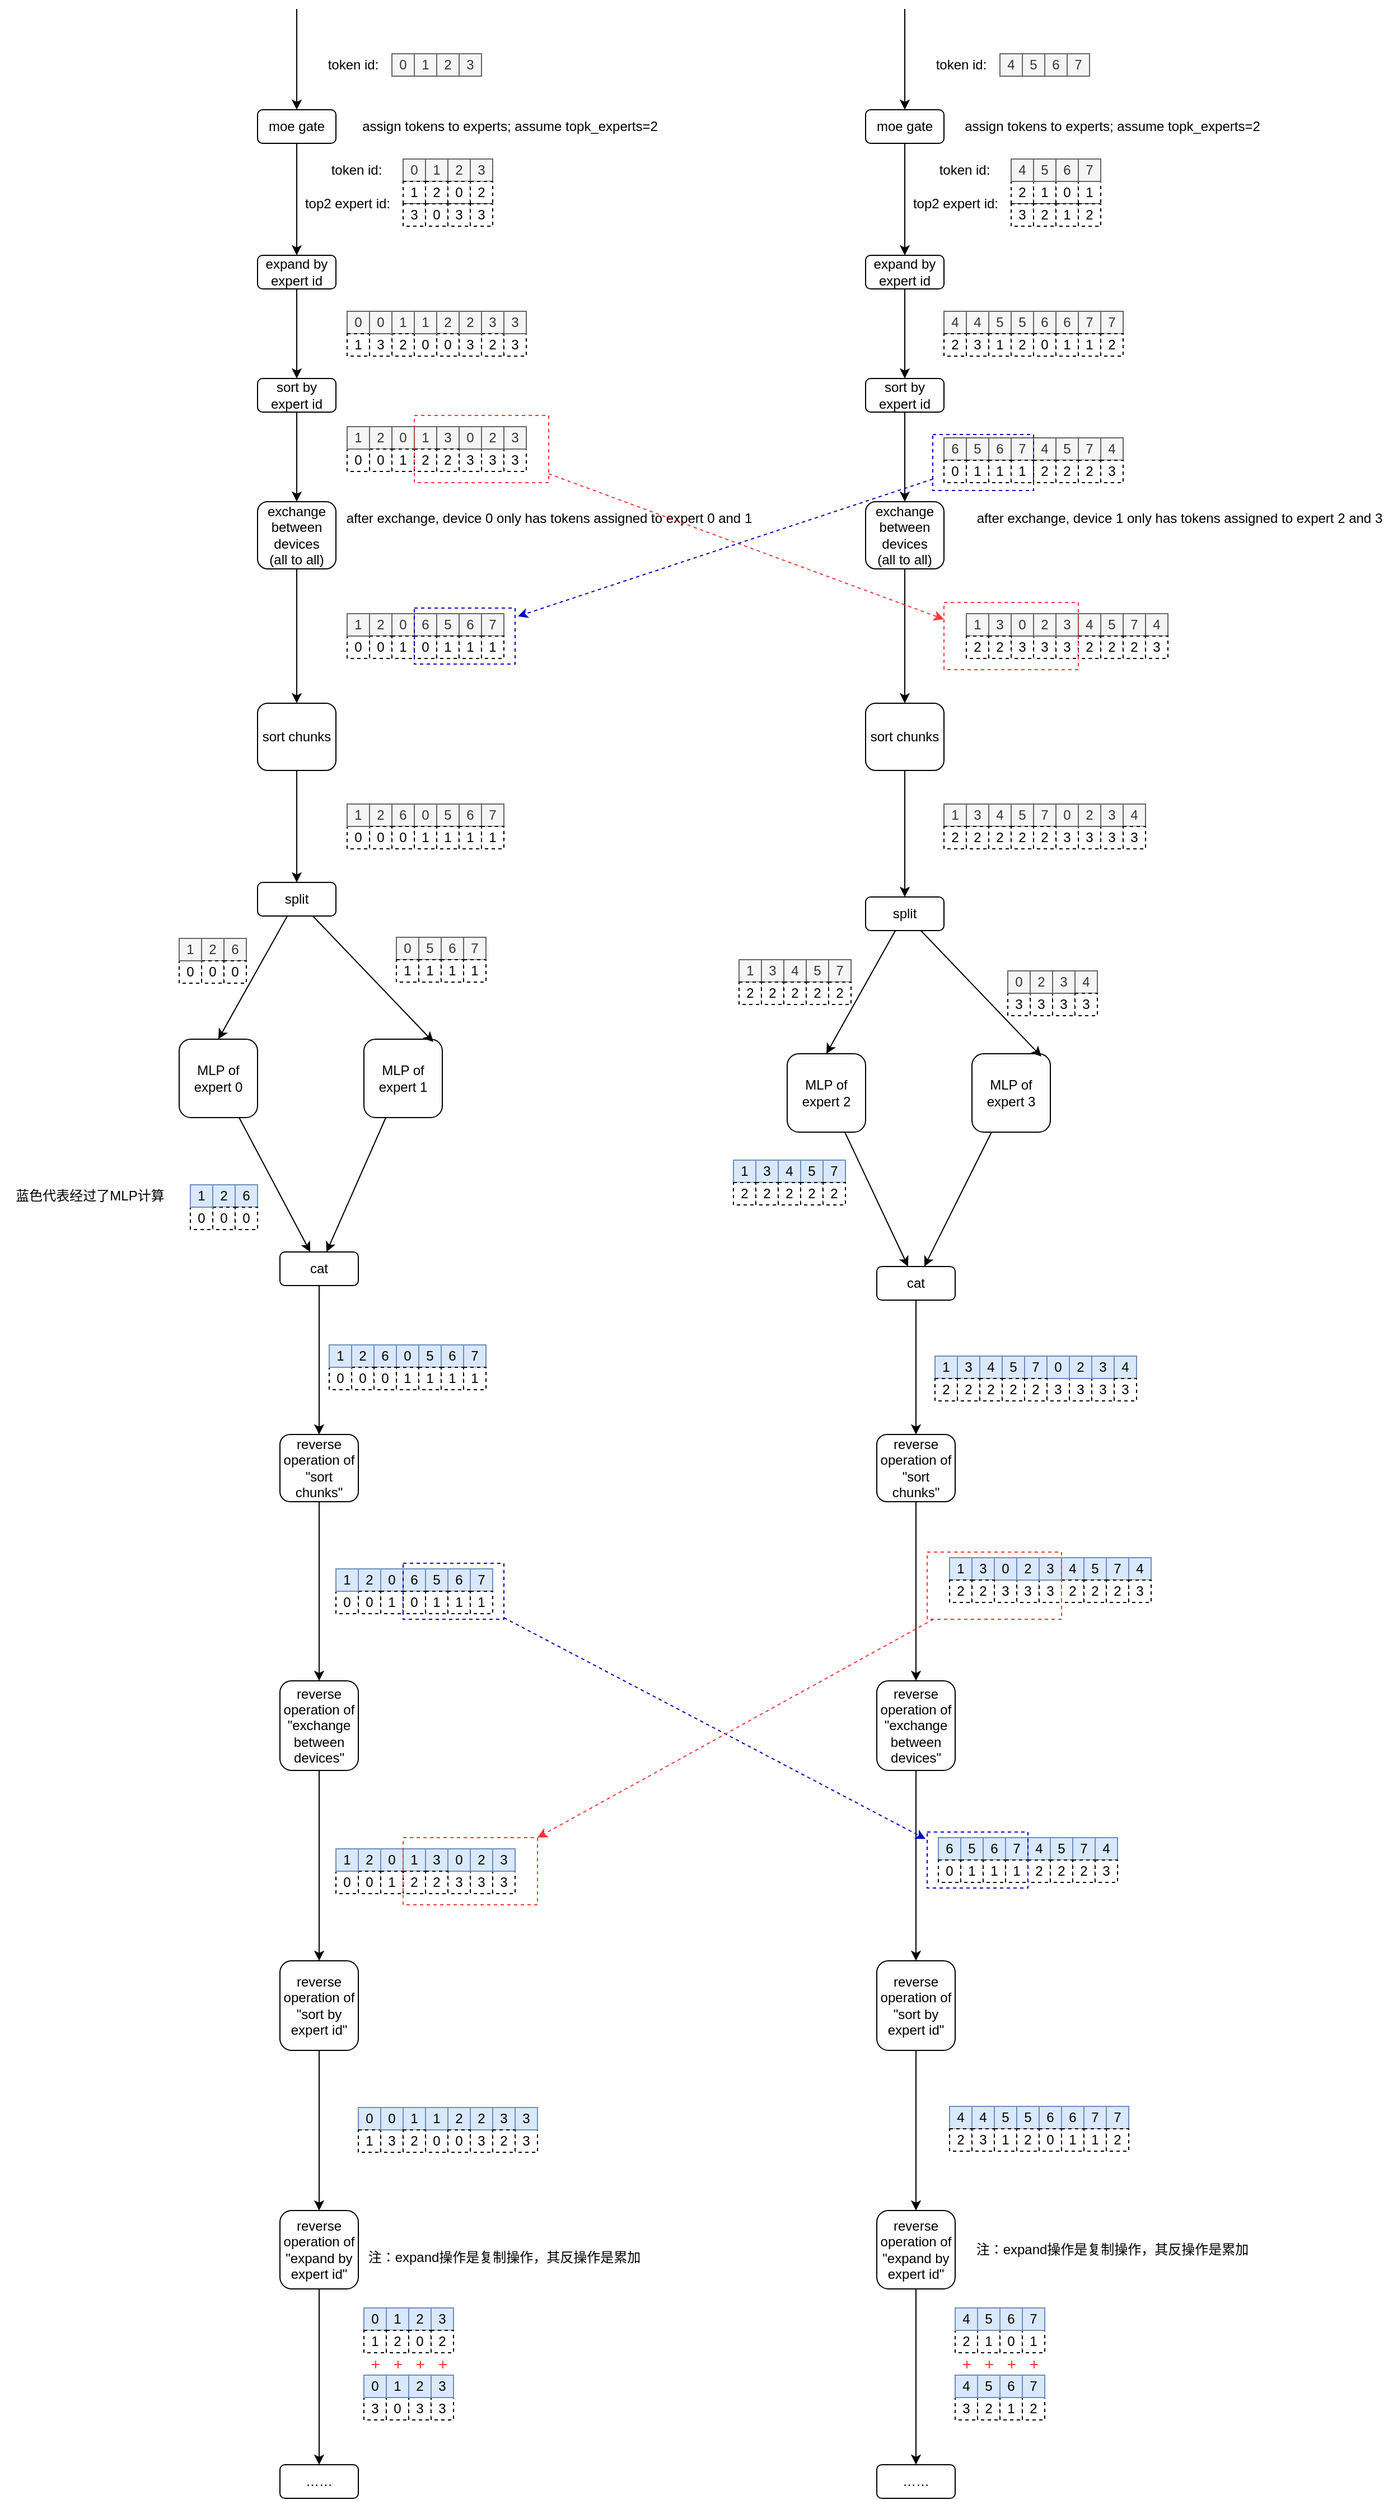 <mxfile version="28.0.7">
  <diagram name="第 1 页" id="XApkqAXvTrZzcp6OmfHy">
    <mxGraphModel dx="983" dy="603" grid="1" gridSize="10" guides="1" tooltips="1" connect="1" arrows="1" fold="1" page="1" pageScale="1" pageWidth="1169" pageHeight="827" math="0" shadow="0">
      <root>
        <mxCell id="0" />
        <mxCell id="1" parent="0" />
        <mxCell id="sEXIVBVAYyvHJAa7rBJ1-1" value="0" style="rounded=0;whiteSpace=wrap;html=1;fillColor=#f5f5f5;fontColor=#333333;strokeColor=#666666;" vertex="1" parent="1">
          <mxGeometry x="359" y="107" width="20" height="20" as="geometry" />
        </mxCell>
        <mxCell id="sEXIVBVAYyvHJAa7rBJ1-2" value="1" style="rounded=0;whiteSpace=wrap;html=1;fillColor=#f5f5f5;fontColor=#333333;strokeColor=#666666;" vertex="1" parent="1">
          <mxGeometry x="379" y="107" width="20" height="20" as="geometry" />
        </mxCell>
        <mxCell id="sEXIVBVAYyvHJAa7rBJ1-3" value="2" style="rounded=0;whiteSpace=wrap;html=1;fillColor=#f5f5f5;fontColor=#333333;strokeColor=#666666;" vertex="1" parent="1">
          <mxGeometry x="399" y="107" width="20" height="20" as="geometry" />
        </mxCell>
        <mxCell id="sEXIVBVAYyvHJAa7rBJ1-4" value="3" style="rounded=0;whiteSpace=wrap;html=1;fillColor=#f5f5f5;fontColor=#333333;strokeColor=#666666;" vertex="1" parent="1">
          <mxGeometry x="419" y="107" width="20" height="20" as="geometry" />
        </mxCell>
        <mxCell id="sEXIVBVAYyvHJAa7rBJ1-11" style="rounded=0;orthogonalLoop=1;jettySize=auto;html=1;entryX=0.5;entryY=0;entryDx=0;entryDy=0;" edge="1" parent="1" source="sEXIVBVAYyvHJAa7rBJ1-5" target="sEXIVBVAYyvHJAa7rBJ1-10">
          <mxGeometry relative="1" as="geometry" />
        </mxCell>
        <mxCell id="sEXIVBVAYyvHJAa7rBJ1-5" value="moe gate" style="rounded=1;whiteSpace=wrap;html=1;" vertex="1" parent="1">
          <mxGeometry x="239" y="157" width="70" height="30" as="geometry" />
        </mxCell>
        <mxCell id="sEXIVBVAYyvHJAa7rBJ1-6" value="assign tokens to experts; assume topk_experts=2" style="text;html=1;align=center;verticalAlign=middle;resizable=0;points=[];autosize=1;strokeColor=none;fillColor=none;" vertex="1" parent="1">
          <mxGeometry x="319" y="157" width="290" height="30" as="geometry" />
        </mxCell>
        <mxCell id="sEXIVBVAYyvHJAa7rBJ1-8" value="" style="endArrow=classic;html=1;rounded=0;entryX=0.5;entryY=0;entryDx=0;entryDy=0;" edge="1" parent="1" target="sEXIVBVAYyvHJAa7rBJ1-5">
          <mxGeometry width="50" height="50" relative="1" as="geometry">
            <mxPoint x="274" y="67" as="sourcePoint" />
            <mxPoint x="269" y="57" as="targetPoint" />
          </mxGeometry>
        </mxCell>
        <mxCell id="sEXIVBVAYyvHJAa7rBJ1-28" style="edgeStyle=orthogonalEdgeStyle;rounded=0;orthogonalLoop=1;jettySize=auto;html=1;entryX=0.5;entryY=0;entryDx=0;entryDy=0;" edge="1" parent="1" source="sEXIVBVAYyvHJAa7rBJ1-10" target="sEXIVBVAYyvHJAa7rBJ1-27">
          <mxGeometry relative="1" as="geometry" />
        </mxCell>
        <mxCell id="sEXIVBVAYyvHJAa7rBJ1-10" value="&lt;div&gt;expand by&lt;/div&gt;&lt;div&gt;expert id&lt;/div&gt;" style="rounded=1;whiteSpace=wrap;html=1;" vertex="1" parent="1">
          <mxGeometry x="239" y="287" width="70" height="30" as="geometry" />
        </mxCell>
        <mxCell id="sEXIVBVAYyvHJAa7rBJ1-12" value="0" style="rounded=0;whiteSpace=wrap;html=1;fillColor=#f5f5f5;fontColor=#333333;strokeColor=#666666;" vertex="1" parent="1">
          <mxGeometry x="369" y="201" width="20" height="20" as="geometry" />
        </mxCell>
        <mxCell id="sEXIVBVAYyvHJAa7rBJ1-13" value="1" style="rounded=0;whiteSpace=wrap;html=1;fillColor=#f5f5f5;fontColor=#333333;strokeColor=#666666;" vertex="1" parent="1">
          <mxGeometry x="389" y="201" width="20" height="20" as="geometry" />
        </mxCell>
        <mxCell id="sEXIVBVAYyvHJAa7rBJ1-14" value="2" style="rounded=0;whiteSpace=wrap;html=1;fillColor=#f5f5f5;fontColor=#333333;strokeColor=#666666;" vertex="1" parent="1">
          <mxGeometry x="409" y="201" width="20" height="20" as="geometry" />
        </mxCell>
        <mxCell id="sEXIVBVAYyvHJAa7rBJ1-15" value="3" style="rounded=0;whiteSpace=wrap;html=1;fillColor=#f5f5f5;fontColor=#333333;strokeColor=#666666;" vertex="1" parent="1">
          <mxGeometry x="429" y="201" width="20" height="20" as="geometry" />
        </mxCell>
        <mxCell id="sEXIVBVAYyvHJAa7rBJ1-16" value="1" style="rounded=0;whiteSpace=wrap;html=1;dashed=1;" vertex="1" parent="1">
          <mxGeometry x="369" y="221" width="20" height="20" as="geometry" />
        </mxCell>
        <mxCell id="sEXIVBVAYyvHJAa7rBJ1-17" value="2" style="rounded=0;whiteSpace=wrap;html=1;dashed=1;" vertex="1" parent="1">
          <mxGeometry x="389" y="221" width="20" height="20" as="geometry" />
        </mxCell>
        <mxCell id="sEXIVBVAYyvHJAa7rBJ1-18" value="0" style="rounded=0;whiteSpace=wrap;html=1;dashed=1;" vertex="1" parent="1">
          <mxGeometry x="409" y="221" width="20" height="20" as="geometry" />
        </mxCell>
        <mxCell id="sEXIVBVAYyvHJAa7rBJ1-19" value="2" style="rounded=0;whiteSpace=wrap;html=1;dashed=1;" vertex="1" parent="1">
          <mxGeometry x="429" y="221" width="20" height="20" as="geometry" />
        </mxCell>
        <mxCell id="sEXIVBVAYyvHJAa7rBJ1-20" value="3" style="rounded=0;whiteSpace=wrap;html=1;dashed=1;" vertex="1" parent="1">
          <mxGeometry x="369" y="241" width="20" height="20" as="geometry" />
        </mxCell>
        <mxCell id="sEXIVBVAYyvHJAa7rBJ1-21" value="0" style="rounded=0;whiteSpace=wrap;html=1;dashed=1;" vertex="1" parent="1">
          <mxGeometry x="389" y="241" width="20" height="20" as="geometry" />
        </mxCell>
        <mxCell id="sEXIVBVAYyvHJAa7rBJ1-22" value="3" style="rounded=0;whiteSpace=wrap;html=1;dashed=1;" vertex="1" parent="1">
          <mxGeometry x="409" y="241" width="20" height="20" as="geometry" />
        </mxCell>
        <mxCell id="sEXIVBVAYyvHJAa7rBJ1-23" value="3" style="rounded=0;whiteSpace=wrap;html=1;dashed=1;" vertex="1" parent="1">
          <mxGeometry x="429" y="241" width="20" height="20" as="geometry" />
        </mxCell>
        <mxCell id="sEXIVBVAYyvHJAa7rBJ1-24" value="token id:" style="text;html=1;align=center;verticalAlign=middle;resizable=0;points=[];autosize=1;strokeColor=none;fillColor=none;" vertex="1" parent="1">
          <mxGeometry x="289" y="102" width="70" height="30" as="geometry" />
        </mxCell>
        <mxCell id="sEXIVBVAYyvHJAa7rBJ1-25" value="token id:" style="text;html=1;align=center;verticalAlign=middle;resizable=0;points=[];autosize=1;strokeColor=none;fillColor=none;" vertex="1" parent="1">
          <mxGeometry x="292" y="196" width="70" height="30" as="geometry" />
        </mxCell>
        <mxCell id="sEXIVBVAYyvHJAa7rBJ1-26" value="top2 expert id:" style="text;html=1;align=center;verticalAlign=middle;resizable=0;points=[];autosize=1;strokeColor=none;fillColor=none;" vertex="1" parent="1">
          <mxGeometry x="269" y="226" width="100" height="30" as="geometry" />
        </mxCell>
        <mxCell id="sEXIVBVAYyvHJAa7rBJ1-47" style="edgeStyle=orthogonalEdgeStyle;rounded=0;orthogonalLoop=1;jettySize=auto;html=1;entryX=0.5;entryY=0;entryDx=0;entryDy=0;" edge="1" parent="1" source="sEXIVBVAYyvHJAa7rBJ1-27" target="sEXIVBVAYyvHJAa7rBJ1-46">
          <mxGeometry relative="1" as="geometry" />
        </mxCell>
        <mxCell id="sEXIVBVAYyvHJAa7rBJ1-27" value="sort by expert id" style="rounded=1;whiteSpace=wrap;html=1;" vertex="1" parent="1">
          <mxGeometry x="239" y="397" width="70" height="30" as="geometry" />
        </mxCell>
        <mxCell id="sEXIVBVAYyvHJAa7rBJ1-30" value="0" style="rounded=0;whiteSpace=wrap;html=1;fillColor=#f5f5f5;fontColor=#333333;strokeColor=#666666;" vertex="1" parent="1">
          <mxGeometry x="319" y="337" width="20" height="20" as="geometry" />
        </mxCell>
        <mxCell id="sEXIVBVAYyvHJAa7rBJ1-31" value="1" style="rounded=0;whiteSpace=wrap;html=1;fillColor=#f5f5f5;fontColor=#333333;strokeColor=#666666;" vertex="1" parent="1">
          <mxGeometry x="359" y="337" width="20" height="20" as="geometry" />
        </mxCell>
        <mxCell id="sEXIVBVAYyvHJAa7rBJ1-32" value="2" style="rounded=0;whiteSpace=wrap;html=1;fillColor=#f5f5f5;fontColor=#333333;strokeColor=#666666;" vertex="1" parent="1">
          <mxGeometry x="399" y="337" width="20" height="20" as="geometry" />
        </mxCell>
        <mxCell id="sEXIVBVAYyvHJAa7rBJ1-33" value="3" style="rounded=0;whiteSpace=wrap;html=1;fillColor=#f5f5f5;fontColor=#333333;strokeColor=#666666;" vertex="1" parent="1">
          <mxGeometry x="439" y="337" width="20" height="20" as="geometry" />
        </mxCell>
        <mxCell id="sEXIVBVAYyvHJAa7rBJ1-34" value="1" style="rounded=0;whiteSpace=wrap;html=1;dashed=1;" vertex="1" parent="1">
          <mxGeometry x="319" y="357" width="20" height="20" as="geometry" />
        </mxCell>
        <mxCell id="sEXIVBVAYyvHJAa7rBJ1-35" value="2" style="rounded=0;whiteSpace=wrap;html=1;dashed=1;" vertex="1" parent="1">
          <mxGeometry x="359" y="357" width="20" height="20" as="geometry" />
        </mxCell>
        <mxCell id="sEXIVBVAYyvHJAa7rBJ1-36" value="0" style="rounded=0;whiteSpace=wrap;html=1;dashed=1;" vertex="1" parent="1">
          <mxGeometry x="399" y="357" width="20" height="20" as="geometry" />
        </mxCell>
        <mxCell id="sEXIVBVAYyvHJAa7rBJ1-37" value="2" style="rounded=0;whiteSpace=wrap;html=1;dashed=1;" vertex="1" parent="1">
          <mxGeometry x="439" y="357" width="20" height="20" as="geometry" />
        </mxCell>
        <mxCell id="sEXIVBVAYyvHJAa7rBJ1-38" value="3" style="rounded=0;whiteSpace=wrap;html=1;dashed=1;" vertex="1" parent="1">
          <mxGeometry x="339" y="357" width="20" height="20" as="geometry" />
        </mxCell>
        <mxCell id="sEXIVBVAYyvHJAa7rBJ1-39" value="0" style="rounded=0;whiteSpace=wrap;html=1;dashed=1;" vertex="1" parent="1">
          <mxGeometry x="379" y="357" width="20" height="20" as="geometry" />
        </mxCell>
        <mxCell id="sEXIVBVAYyvHJAa7rBJ1-40" value="3" style="rounded=0;whiteSpace=wrap;html=1;dashed=1;" vertex="1" parent="1">
          <mxGeometry x="419" y="357" width="20" height="20" as="geometry" />
        </mxCell>
        <mxCell id="sEXIVBVAYyvHJAa7rBJ1-41" value="3" style="rounded=0;whiteSpace=wrap;html=1;dashed=1;" vertex="1" parent="1">
          <mxGeometry x="459" y="357" width="20" height="20" as="geometry" />
        </mxCell>
        <mxCell id="sEXIVBVAYyvHJAa7rBJ1-42" value="0" style="rounded=0;whiteSpace=wrap;html=1;fillColor=#f5f5f5;fontColor=#333333;strokeColor=#666666;" vertex="1" parent="1">
          <mxGeometry x="339" y="337" width="20" height="20" as="geometry" />
        </mxCell>
        <mxCell id="sEXIVBVAYyvHJAa7rBJ1-43" value="1" style="rounded=0;whiteSpace=wrap;html=1;fillColor=#f5f5f5;fontColor=#333333;strokeColor=#666666;" vertex="1" parent="1">
          <mxGeometry x="379" y="337" width="20" height="20" as="geometry" />
        </mxCell>
        <mxCell id="sEXIVBVAYyvHJAa7rBJ1-44" value="2" style="rounded=0;whiteSpace=wrap;html=1;fillColor=#f5f5f5;fontColor=#333333;strokeColor=#666666;" vertex="1" parent="1">
          <mxGeometry x="419" y="337" width="20" height="20" as="geometry" />
        </mxCell>
        <mxCell id="sEXIVBVAYyvHJAa7rBJ1-45" value="3" style="rounded=0;whiteSpace=wrap;html=1;fillColor=#f5f5f5;fontColor=#333333;strokeColor=#666666;" vertex="1" parent="1">
          <mxGeometry x="459" y="337" width="20" height="20" as="geometry" />
        </mxCell>
        <mxCell id="sEXIVBVAYyvHJAa7rBJ1-204" style="edgeStyle=none;rounded=0;orthogonalLoop=1;jettySize=auto;html=1;entryX=0.5;entryY=0;entryDx=0;entryDy=0;" edge="1" parent="1" source="sEXIVBVAYyvHJAa7rBJ1-46" target="sEXIVBVAYyvHJAa7rBJ1-203">
          <mxGeometry relative="1" as="geometry" />
        </mxCell>
        <mxCell id="sEXIVBVAYyvHJAa7rBJ1-46" value="&lt;div&gt;exchange&lt;/div&gt;&lt;div&gt;between devices&lt;/div&gt;&lt;div&gt;(all to all)&lt;/div&gt;" style="rounded=1;whiteSpace=wrap;html=1;" vertex="1" parent="1">
          <mxGeometry x="239" y="507" width="70" height="60" as="geometry" />
        </mxCell>
        <mxCell id="sEXIVBVAYyvHJAa7rBJ1-48" value="2" style="rounded=0;whiteSpace=wrap;html=1;fillColor=#f5f5f5;fontColor=#333333;strokeColor=#666666;" vertex="1" parent="1">
          <mxGeometry x="339" y="440" width="20" height="20" as="geometry" />
        </mxCell>
        <mxCell id="sEXIVBVAYyvHJAa7rBJ1-49" value="0" style="rounded=0;whiteSpace=wrap;html=1;dashed=1;" vertex="1" parent="1">
          <mxGeometry x="339" y="460" width="20" height="20" as="geometry" />
        </mxCell>
        <mxCell id="sEXIVBVAYyvHJAa7rBJ1-50" value="0" style="rounded=0;whiteSpace=wrap;html=1;dashed=1;" vertex="1" parent="1">
          <mxGeometry x="319" y="460" width="20" height="20" as="geometry" />
        </mxCell>
        <mxCell id="sEXIVBVAYyvHJAa7rBJ1-51" value="1" style="rounded=0;whiteSpace=wrap;html=1;fillColor=#f5f5f5;fontColor=#333333;strokeColor=#666666;" vertex="1" parent="1">
          <mxGeometry x="319" y="440" width="20" height="20" as="geometry" />
        </mxCell>
        <mxCell id="sEXIVBVAYyvHJAa7rBJ1-52" value="0" style="rounded=0;whiteSpace=wrap;html=1;fillColor=#f5f5f5;fontColor=#333333;strokeColor=#666666;" vertex="1" parent="1">
          <mxGeometry x="359" y="440" width="20" height="20" as="geometry" />
        </mxCell>
        <mxCell id="sEXIVBVAYyvHJAa7rBJ1-53" value="1" style="rounded=0;whiteSpace=wrap;html=1;dashed=1;" vertex="1" parent="1">
          <mxGeometry x="359" y="460" width="20" height="20" as="geometry" />
        </mxCell>
        <mxCell id="sEXIVBVAYyvHJAa7rBJ1-54" value="1" style="rounded=0;whiteSpace=wrap;html=1;fillColor=#f5f5f5;fontColor=#333333;strokeColor=#666666;" vertex="1" parent="1">
          <mxGeometry x="379" y="440" width="20" height="20" as="geometry" />
        </mxCell>
        <mxCell id="sEXIVBVAYyvHJAa7rBJ1-55" value="2" style="rounded=0;whiteSpace=wrap;html=1;dashed=1;" vertex="1" parent="1">
          <mxGeometry x="379" y="460" width="20" height="20" as="geometry" />
        </mxCell>
        <mxCell id="sEXIVBVAYyvHJAa7rBJ1-56" value="3" style="rounded=0;whiteSpace=wrap;html=1;dashed=1;" vertex="1" parent="1">
          <mxGeometry x="439" y="460" width="20" height="20" as="geometry" />
        </mxCell>
        <mxCell id="sEXIVBVAYyvHJAa7rBJ1-57" value="2" style="rounded=0;whiteSpace=wrap;html=1;fillColor=#f5f5f5;fontColor=#333333;strokeColor=#666666;" vertex="1" parent="1">
          <mxGeometry x="439" y="440" width="20" height="20" as="geometry" />
        </mxCell>
        <mxCell id="sEXIVBVAYyvHJAa7rBJ1-58" value="3" style="rounded=0;whiteSpace=wrap;html=1;dashed=1;" vertex="1" parent="1">
          <mxGeometry x="459" y="460" width="20" height="20" as="geometry" />
        </mxCell>
        <mxCell id="sEXIVBVAYyvHJAa7rBJ1-59" value="3" style="rounded=0;whiteSpace=wrap;html=1;fillColor=#f5f5f5;fontColor=#333333;strokeColor=#666666;" vertex="1" parent="1">
          <mxGeometry x="459" y="440" width="20" height="20" as="geometry" />
        </mxCell>
        <mxCell id="sEXIVBVAYyvHJAa7rBJ1-60" value="3" style="rounded=0;whiteSpace=wrap;html=1;dashed=1;" vertex="1" parent="1">
          <mxGeometry x="419" y="460" width="20" height="20" as="geometry" />
        </mxCell>
        <mxCell id="sEXIVBVAYyvHJAa7rBJ1-61" value="0" style="rounded=0;whiteSpace=wrap;html=1;fillColor=#f5f5f5;fontColor=#333333;strokeColor=#666666;" vertex="1" parent="1">
          <mxGeometry x="419" y="440" width="20" height="20" as="geometry" />
        </mxCell>
        <mxCell id="sEXIVBVAYyvHJAa7rBJ1-64" value="3" style="rounded=0;whiteSpace=wrap;html=1;fillColor=#f5f5f5;fontColor=#333333;strokeColor=#666666;" vertex="1" parent="1">
          <mxGeometry x="399" y="440" width="20" height="20" as="geometry" />
        </mxCell>
        <mxCell id="sEXIVBVAYyvHJAa7rBJ1-65" value="2" style="rounded=0;whiteSpace=wrap;html=1;dashed=1;" vertex="1" parent="1">
          <mxGeometry x="399" y="460" width="20" height="20" as="geometry" />
        </mxCell>
        <mxCell id="sEXIVBVAYyvHJAa7rBJ1-66" value="4" style="rounded=0;whiteSpace=wrap;html=1;fillColor=#f5f5f5;fontColor=#333333;strokeColor=#666666;" vertex="1" parent="1">
          <mxGeometry x="902" y="107" width="20" height="20" as="geometry" />
        </mxCell>
        <mxCell id="sEXIVBVAYyvHJAa7rBJ1-67" value="5" style="rounded=0;whiteSpace=wrap;html=1;fillColor=#f5f5f5;fontColor=#333333;strokeColor=#666666;" vertex="1" parent="1">
          <mxGeometry x="922" y="107" width="20" height="20" as="geometry" />
        </mxCell>
        <mxCell id="sEXIVBVAYyvHJAa7rBJ1-68" value="6" style="rounded=0;whiteSpace=wrap;html=1;fillColor=#f5f5f5;fontColor=#333333;strokeColor=#666666;" vertex="1" parent="1">
          <mxGeometry x="942" y="107" width="20" height="20" as="geometry" />
        </mxCell>
        <mxCell id="sEXIVBVAYyvHJAa7rBJ1-69" value="7" style="rounded=0;whiteSpace=wrap;html=1;fillColor=#f5f5f5;fontColor=#333333;strokeColor=#666666;" vertex="1" parent="1">
          <mxGeometry x="962" y="107" width="20" height="20" as="geometry" />
        </mxCell>
        <mxCell id="sEXIVBVAYyvHJAa7rBJ1-70" style="rounded=0;orthogonalLoop=1;jettySize=auto;html=1;entryX=0.5;entryY=0;entryDx=0;entryDy=0;" edge="1" parent="1" source="sEXIVBVAYyvHJAa7rBJ1-71" target="sEXIVBVAYyvHJAa7rBJ1-75">
          <mxGeometry relative="1" as="geometry" />
        </mxCell>
        <mxCell id="sEXIVBVAYyvHJAa7rBJ1-71" value="moe gate" style="rounded=1;whiteSpace=wrap;html=1;" vertex="1" parent="1">
          <mxGeometry x="782" y="157" width="70" height="30" as="geometry" />
        </mxCell>
        <mxCell id="sEXIVBVAYyvHJAa7rBJ1-72" value="assign tokens to experts; assume topk_experts=2" style="text;html=1;align=center;verticalAlign=middle;resizable=0;points=[];autosize=1;strokeColor=none;fillColor=none;" vertex="1" parent="1">
          <mxGeometry x="857" y="157" width="290" height="30" as="geometry" />
        </mxCell>
        <mxCell id="sEXIVBVAYyvHJAa7rBJ1-73" value="" style="endArrow=classic;html=1;rounded=0;entryX=0.5;entryY=0;entryDx=0;entryDy=0;" edge="1" parent="1" target="sEXIVBVAYyvHJAa7rBJ1-71">
          <mxGeometry width="50" height="50" relative="1" as="geometry">
            <mxPoint x="817" y="67" as="sourcePoint" />
            <mxPoint x="812" y="57" as="targetPoint" />
          </mxGeometry>
        </mxCell>
        <mxCell id="sEXIVBVAYyvHJAa7rBJ1-74" style="edgeStyle=orthogonalEdgeStyle;rounded=0;orthogonalLoop=1;jettySize=auto;html=1;entryX=0.5;entryY=0;entryDx=0;entryDy=0;" edge="1" parent="1" source="sEXIVBVAYyvHJAa7rBJ1-75" target="sEXIVBVAYyvHJAa7rBJ1-92">
          <mxGeometry relative="1" as="geometry" />
        </mxCell>
        <mxCell id="sEXIVBVAYyvHJAa7rBJ1-75" value="&lt;div&gt;expand by&lt;/div&gt;&lt;div&gt;expert id&lt;/div&gt;" style="rounded=1;whiteSpace=wrap;html=1;" vertex="1" parent="1">
          <mxGeometry x="782" y="287" width="70" height="30" as="geometry" />
        </mxCell>
        <mxCell id="sEXIVBVAYyvHJAa7rBJ1-80" value="2" style="rounded=0;whiteSpace=wrap;html=1;dashed=1;" vertex="1" parent="1">
          <mxGeometry x="912" y="221" width="20" height="20" as="geometry" />
        </mxCell>
        <mxCell id="sEXIVBVAYyvHJAa7rBJ1-81" value="1" style="rounded=0;whiteSpace=wrap;html=1;dashed=1;" vertex="1" parent="1">
          <mxGeometry x="932" y="221" width="20" height="20" as="geometry" />
        </mxCell>
        <mxCell id="sEXIVBVAYyvHJAa7rBJ1-82" value="0" style="rounded=0;whiteSpace=wrap;html=1;dashed=1;" vertex="1" parent="1">
          <mxGeometry x="952" y="221" width="20" height="20" as="geometry" />
        </mxCell>
        <mxCell id="sEXIVBVAYyvHJAa7rBJ1-83" value="1" style="rounded=0;whiteSpace=wrap;html=1;dashed=1;" vertex="1" parent="1">
          <mxGeometry x="972" y="221" width="20" height="20" as="geometry" />
        </mxCell>
        <mxCell id="sEXIVBVAYyvHJAa7rBJ1-84" value="3" style="rounded=0;whiteSpace=wrap;html=1;dashed=1;" vertex="1" parent="1">
          <mxGeometry x="912" y="241" width="20" height="20" as="geometry" />
        </mxCell>
        <mxCell id="sEXIVBVAYyvHJAa7rBJ1-85" value="2" style="rounded=0;whiteSpace=wrap;html=1;dashed=1;" vertex="1" parent="1">
          <mxGeometry x="932" y="241" width="20" height="20" as="geometry" />
        </mxCell>
        <mxCell id="sEXIVBVAYyvHJAa7rBJ1-86" value="1" style="rounded=0;whiteSpace=wrap;html=1;dashed=1;" vertex="1" parent="1">
          <mxGeometry x="952" y="241" width="20" height="20" as="geometry" />
        </mxCell>
        <mxCell id="sEXIVBVAYyvHJAa7rBJ1-87" value="2" style="rounded=0;whiteSpace=wrap;html=1;dashed=1;" vertex="1" parent="1">
          <mxGeometry x="972" y="241" width="20" height="20" as="geometry" />
        </mxCell>
        <mxCell id="sEXIVBVAYyvHJAa7rBJ1-88" value="token id:" style="text;html=1;align=center;verticalAlign=middle;resizable=0;points=[];autosize=1;strokeColor=none;fillColor=none;" vertex="1" parent="1">
          <mxGeometry x="832" y="102" width="70" height="30" as="geometry" />
        </mxCell>
        <mxCell id="sEXIVBVAYyvHJAa7rBJ1-89" value="token id:" style="text;html=1;align=center;verticalAlign=middle;resizable=0;points=[];autosize=1;strokeColor=none;fillColor=none;" vertex="1" parent="1">
          <mxGeometry x="835" y="196" width="70" height="30" as="geometry" />
        </mxCell>
        <mxCell id="sEXIVBVAYyvHJAa7rBJ1-90" value="top2 expert id:" style="text;html=1;align=center;verticalAlign=middle;resizable=0;points=[];autosize=1;strokeColor=none;fillColor=none;" vertex="1" parent="1">
          <mxGeometry x="812" y="226" width="100" height="30" as="geometry" />
        </mxCell>
        <mxCell id="sEXIVBVAYyvHJAa7rBJ1-91" style="edgeStyle=orthogonalEdgeStyle;rounded=0;orthogonalLoop=1;jettySize=auto;html=1;entryX=0.5;entryY=0;entryDx=0;entryDy=0;" edge="1" parent="1" source="sEXIVBVAYyvHJAa7rBJ1-92" target="sEXIVBVAYyvHJAa7rBJ1-109">
          <mxGeometry relative="1" as="geometry" />
        </mxCell>
        <mxCell id="sEXIVBVAYyvHJAa7rBJ1-92" value="sort by expert id" style="rounded=1;whiteSpace=wrap;html=1;" vertex="1" parent="1">
          <mxGeometry x="782" y="397" width="70" height="30" as="geometry" />
        </mxCell>
        <mxCell id="sEXIVBVAYyvHJAa7rBJ1-220" style="edgeStyle=none;rounded=0;orthogonalLoop=1;jettySize=auto;html=1;entryX=0.5;entryY=0;entryDx=0;entryDy=0;" edge="1" parent="1" source="sEXIVBVAYyvHJAa7rBJ1-109" target="sEXIVBVAYyvHJAa7rBJ1-219">
          <mxGeometry relative="1" as="geometry" />
        </mxCell>
        <mxCell id="sEXIVBVAYyvHJAa7rBJ1-109" value="&lt;div&gt;exchange&lt;/div&gt;&lt;div&gt;between&lt;/div&gt;&lt;div&gt;devices&lt;/div&gt;&lt;div&gt;(all to all)&lt;/div&gt;" style="rounded=1;whiteSpace=wrap;html=1;" vertex="1" parent="1">
          <mxGeometry x="782" y="507" width="70" height="60" as="geometry" />
        </mxCell>
        <mxCell id="sEXIVBVAYyvHJAa7rBJ1-126" value="4" style="rounded=0;whiteSpace=wrap;html=1;fillColor=#f5f5f5;fontColor=#333333;strokeColor=#666666;" vertex="1" parent="1">
          <mxGeometry x="912" y="201" width="20" height="20" as="geometry" />
        </mxCell>
        <mxCell id="sEXIVBVAYyvHJAa7rBJ1-127" value="5" style="rounded=0;whiteSpace=wrap;html=1;fillColor=#f5f5f5;fontColor=#333333;strokeColor=#666666;" vertex="1" parent="1">
          <mxGeometry x="932" y="201" width="20" height="20" as="geometry" />
        </mxCell>
        <mxCell id="sEXIVBVAYyvHJAa7rBJ1-128" value="6" style="rounded=0;whiteSpace=wrap;html=1;fillColor=#f5f5f5;fontColor=#333333;strokeColor=#666666;" vertex="1" parent="1">
          <mxGeometry x="952" y="201" width="20" height="20" as="geometry" />
        </mxCell>
        <mxCell id="sEXIVBVAYyvHJAa7rBJ1-129" value="7" style="rounded=0;whiteSpace=wrap;html=1;fillColor=#f5f5f5;fontColor=#333333;strokeColor=#666666;" vertex="1" parent="1">
          <mxGeometry x="972" y="201" width="20" height="20" as="geometry" />
        </mxCell>
        <mxCell id="sEXIVBVAYyvHJAa7rBJ1-130" value="4" style="rounded=0;whiteSpace=wrap;html=1;fillColor=#f5f5f5;fontColor=#333333;strokeColor=#666666;" vertex="1" parent="1">
          <mxGeometry x="852" y="337" width="20" height="20" as="geometry" />
        </mxCell>
        <mxCell id="sEXIVBVAYyvHJAa7rBJ1-131" value="5" style="rounded=0;whiteSpace=wrap;html=1;fillColor=#f5f5f5;fontColor=#333333;strokeColor=#666666;" vertex="1" parent="1">
          <mxGeometry x="892" y="337" width="20" height="20" as="geometry" />
        </mxCell>
        <mxCell id="sEXIVBVAYyvHJAa7rBJ1-132" value="6" style="rounded=0;whiteSpace=wrap;html=1;fillColor=#f5f5f5;fontColor=#333333;strokeColor=#666666;" vertex="1" parent="1">
          <mxGeometry x="932" y="337" width="20" height="20" as="geometry" />
        </mxCell>
        <mxCell id="sEXIVBVAYyvHJAa7rBJ1-133" value="7" style="rounded=0;whiteSpace=wrap;html=1;fillColor=#f5f5f5;fontColor=#333333;strokeColor=#666666;" vertex="1" parent="1">
          <mxGeometry x="992" y="337" width="20" height="20" as="geometry" />
        </mxCell>
        <mxCell id="sEXIVBVAYyvHJAa7rBJ1-134" value="4" style="rounded=0;whiteSpace=wrap;html=1;fillColor=#f5f5f5;fontColor=#333333;strokeColor=#666666;" vertex="1" parent="1">
          <mxGeometry x="872" y="337" width="20" height="20" as="geometry" />
        </mxCell>
        <mxCell id="sEXIVBVAYyvHJAa7rBJ1-135" value="5" style="rounded=0;whiteSpace=wrap;html=1;fillColor=#f5f5f5;fontColor=#333333;strokeColor=#666666;" vertex="1" parent="1">
          <mxGeometry x="912" y="337" width="20" height="20" as="geometry" />
        </mxCell>
        <mxCell id="sEXIVBVAYyvHJAa7rBJ1-136" value="6" style="rounded=0;whiteSpace=wrap;html=1;fillColor=#f5f5f5;fontColor=#333333;strokeColor=#666666;" vertex="1" parent="1">
          <mxGeometry x="952" y="337" width="20" height="20" as="geometry" />
        </mxCell>
        <mxCell id="sEXIVBVAYyvHJAa7rBJ1-137" value="7" style="rounded=0;whiteSpace=wrap;html=1;fillColor=#f5f5f5;fontColor=#333333;strokeColor=#666666;" vertex="1" parent="1">
          <mxGeometry x="972" y="337" width="20" height="20" as="geometry" />
        </mxCell>
        <mxCell id="sEXIVBVAYyvHJAa7rBJ1-138" value="2" style="rounded=0;whiteSpace=wrap;html=1;dashed=1;" vertex="1" parent="1">
          <mxGeometry x="852" y="357" width="20" height="20" as="geometry" />
        </mxCell>
        <mxCell id="sEXIVBVAYyvHJAa7rBJ1-139" value="3" style="rounded=0;whiteSpace=wrap;html=1;dashed=1;" vertex="1" parent="1">
          <mxGeometry x="872" y="357" width="20" height="20" as="geometry" />
        </mxCell>
        <mxCell id="sEXIVBVAYyvHJAa7rBJ1-140" value="1" style="rounded=0;whiteSpace=wrap;html=1;dashed=1;" vertex="1" parent="1">
          <mxGeometry x="892" y="357" width="20" height="20" as="geometry" />
        </mxCell>
        <mxCell id="sEXIVBVAYyvHJAa7rBJ1-141" value="2" style="rounded=0;whiteSpace=wrap;html=1;dashed=1;" vertex="1" parent="1">
          <mxGeometry x="912" y="357" width="20" height="20" as="geometry" />
        </mxCell>
        <mxCell id="sEXIVBVAYyvHJAa7rBJ1-142" value="0" style="rounded=0;whiteSpace=wrap;html=1;dashed=1;" vertex="1" parent="1">
          <mxGeometry x="932" y="357" width="20" height="20" as="geometry" />
        </mxCell>
        <mxCell id="sEXIVBVAYyvHJAa7rBJ1-143" value="1" style="rounded=0;whiteSpace=wrap;html=1;dashed=1;" vertex="1" parent="1">
          <mxGeometry x="952" y="357" width="20" height="20" as="geometry" />
        </mxCell>
        <mxCell id="sEXIVBVAYyvHJAa7rBJ1-144" value="1" style="rounded=0;whiteSpace=wrap;html=1;dashed=1;" vertex="1" parent="1">
          <mxGeometry x="972" y="357" width="20" height="20" as="geometry" />
        </mxCell>
        <mxCell id="sEXIVBVAYyvHJAa7rBJ1-145" value="2" style="rounded=0;whiteSpace=wrap;html=1;dashed=1;" vertex="1" parent="1">
          <mxGeometry x="992" y="357" width="20" height="20" as="geometry" />
        </mxCell>
        <mxCell id="sEXIVBVAYyvHJAa7rBJ1-147" value="6" style="rounded=0;whiteSpace=wrap;html=1;fillColor=#f5f5f5;fontColor=#333333;strokeColor=#666666;" vertex="1" parent="1">
          <mxGeometry x="852" y="450" width="20" height="20" as="geometry" />
        </mxCell>
        <mxCell id="sEXIVBVAYyvHJAa7rBJ1-148" value="0" style="rounded=0;whiteSpace=wrap;html=1;dashed=1;" vertex="1" parent="1">
          <mxGeometry x="852" y="470" width="20" height="20" as="geometry" />
        </mxCell>
        <mxCell id="sEXIVBVAYyvHJAa7rBJ1-149" value="5" style="rounded=0;whiteSpace=wrap;html=1;fillColor=#f5f5f5;fontColor=#333333;strokeColor=#666666;" vertex="1" parent="1">
          <mxGeometry x="872" y="450" width="20" height="20" as="geometry" />
        </mxCell>
        <mxCell id="sEXIVBVAYyvHJAa7rBJ1-150" value="1" style="rounded=0;whiteSpace=wrap;html=1;dashed=1;" vertex="1" parent="1">
          <mxGeometry x="872" y="470" width="20" height="20" as="geometry" />
        </mxCell>
        <mxCell id="sEXIVBVAYyvHJAa7rBJ1-151" value="6" style="rounded=0;whiteSpace=wrap;html=1;fillColor=#f5f5f5;fontColor=#333333;strokeColor=#666666;" vertex="1" parent="1">
          <mxGeometry x="892" y="450" width="20" height="20" as="geometry" />
        </mxCell>
        <mxCell id="sEXIVBVAYyvHJAa7rBJ1-152" value="7" style="rounded=0;whiteSpace=wrap;html=1;fillColor=#f5f5f5;fontColor=#333333;strokeColor=#666666;" vertex="1" parent="1">
          <mxGeometry x="912" y="450" width="20" height="20" as="geometry" />
        </mxCell>
        <mxCell id="sEXIVBVAYyvHJAa7rBJ1-153" value="1" style="rounded=0;whiteSpace=wrap;html=1;dashed=1;" vertex="1" parent="1">
          <mxGeometry x="892" y="470" width="20" height="20" as="geometry" />
        </mxCell>
        <mxCell id="sEXIVBVAYyvHJAa7rBJ1-154" value="1" style="rounded=0;whiteSpace=wrap;html=1;dashed=1;" vertex="1" parent="1">
          <mxGeometry x="912" y="470" width="20" height="20" as="geometry" />
        </mxCell>
        <mxCell id="sEXIVBVAYyvHJAa7rBJ1-155" value="4" style="rounded=0;whiteSpace=wrap;html=1;fillColor=#f5f5f5;fontColor=#333333;strokeColor=#666666;" vertex="1" parent="1">
          <mxGeometry x="932" y="450" width="20" height="20" as="geometry" />
        </mxCell>
        <mxCell id="sEXIVBVAYyvHJAa7rBJ1-156" value="2" style="rounded=0;whiteSpace=wrap;html=1;dashed=1;" vertex="1" parent="1">
          <mxGeometry x="932" y="470" width="20" height="20" as="geometry" />
        </mxCell>
        <mxCell id="sEXIVBVAYyvHJAa7rBJ1-157" value="5" style="rounded=0;whiteSpace=wrap;html=1;fillColor=#f5f5f5;fontColor=#333333;strokeColor=#666666;" vertex="1" parent="1">
          <mxGeometry x="952" y="450" width="20" height="20" as="geometry" />
        </mxCell>
        <mxCell id="sEXIVBVAYyvHJAa7rBJ1-158" value="2" style="rounded=0;whiteSpace=wrap;html=1;dashed=1;" vertex="1" parent="1">
          <mxGeometry x="952" y="470" width="20" height="20" as="geometry" />
        </mxCell>
        <mxCell id="sEXIVBVAYyvHJAa7rBJ1-159" value="7" style="rounded=0;whiteSpace=wrap;html=1;fillColor=#f5f5f5;fontColor=#333333;strokeColor=#666666;" vertex="1" parent="1">
          <mxGeometry x="972" y="450" width="20" height="20" as="geometry" />
        </mxCell>
        <mxCell id="sEXIVBVAYyvHJAa7rBJ1-160" value="2" style="rounded=0;whiteSpace=wrap;html=1;dashed=1;" vertex="1" parent="1">
          <mxGeometry x="972" y="470" width="20" height="20" as="geometry" />
        </mxCell>
        <mxCell id="sEXIVBVAYyvHJAa7rBJ1-161" value="4" style="rounded=0;whiteSpace=wrap;html=1;fillColor=#f5f5f5;fontColor=#333333;strokeColor=#666666;" vertex="1" parent="1">
          <mxGeometry x="992" y="450" width="20" height="20" as="geometry" />
        </mxCell>
        <mxCell id="sEXIVBVAYyvHJAa7rBJ1-162" value="3" style="rounded=0;whiteSpace=wrap;html=1;dashed=1;" vertex="1" parent="1">
          <mxGeometry x="992" y="470" width="20" height="20" as="geometry" />
        </mxCell>
        <mxCell id="sEXIVBVAYyvHJAa7rBJ1-163" value="after exchange, device 0 only has tokens assigned to expert 0 and 1" style="text;html=1;align=center;verticalAlign=middle;resizable=0;points=[];autosize=1;strokeColor=none;fillColor=none;" vertex="1" parent="1">
          <mxGeometry x="309" y="507" width="380" height="30" as="geometry" />
        </mxCell>
        <mxCell id="sEXIVBVAYyvHJAa7rBJ1-164" value="after exchange, device 1 only has tokens assigned to expert 2 and 3" style="text;html=1;align=center;verticalAlign=middle;resizable=0;points=[];autosize=1;strokeColor=none;fillColor=none;" vertex="1" parent="1">
          <mxGeometry x="872" y="507" width="380" height="30" as="geometry" />
        </mxCell>
        <mxCell id="sEXIVBVAYyvHJAa7rBJ1-165" value="2" style="rounded=0;whiteSpace=wrap;html=1;fillColor=#f5f5f5;fontColor=#333333;strokeColor=#666666;" vertex="1" parent="1">
          <mxGeometry x="339" y="607" width="20" height="20" as="geometry" />
        </mxCell>
        <mxCell id="sEXIVBVAYyvHJAa7rBJ1-166" value="0" style="rounded=0;whiteSpace=wrap;html=1;dashed=1;" vertex="1" parent="1">
          <mxGeometry x="339" y="627" width="20" height="20" as="geometry" />
        </mxCell>
        <mxCell id="sEXIVBVAYyvHJAa7rBJ1-167" value="0" style="rounded=0;whiteSpace=wrap;html=1;dashed=1;" vertex="1" parent="1">
          <mxGeometry x="319" y="627" width="20" height="20" as="geometry" />
        </mxCell>
        <mxCell id="sEXIVBVAYyvHJAa7rBJ1-168" value="1" style="rounded=0;whiteSpace=wrap;html=1;fillColor=#f5f5f5;fontColor=#333333;strokeColor=#666666;" vertex="1" parent="1">
          <mxGeometry x="319" y="607" width="20" height="20" as="geometry" />
        </mxCell>
        <mxCell id="sEXIVBVAYyvHJAa7rBJ1-169" value="0" style="rounded=0;whiteSpace=wrap;html=1;fillColor=#f5f5f5;fontColor=#333333;strokeColor=#666666;" vertex="1" parent="1">
          <mxGeometry x="359" y="607" width="20" height="20" as="geometry" />
        </mxCell>
        <mxCell id="sEXIVBVAYyvHJAa7rBJ1-170" value="1" style="rounded=0;whiteSpace=wrap;html=1;dashed=1;" vertex="1" parent="1">
          <mxGeometry x="359" y="627" width="20" height="20" as="geometry" />
        </mxCell>
        <mxCell id="sEXIVBVAYyvHJAa7rBJ1-171" value="1" style="rounded=0;whiteSpace=wrap;html=1;fillColor=#f5f5f5;fontColor=#333333;strokeColor=#666666;" vertex="1" parent="1">
          <mxGeometry x="872" y="607" width="20" height="20" as="geometry" />
        </mxCell>
        <mxCell id="sEXIVBVAYyvHJAa7rBJ1-172" value="2" style="rounded=0;whiteSpace=wrap;html=1;dashed=1;" vertex="1" parent="1">
          <mxGeometry x="872" y="627" width="20" height="20" as="geometry" />
        </mxCell>
        <mxCell id="sEXIVBVAYyvHJAa7rBJ1-173" value="3" style="rounded=0;whiteSpace=wrap;html=1;dashed=1;" vertex="1" parent="1">
          <mxGeometry x="932" y="627" width="20" height="20" as="geometry" />
        </mxCell>
        <mxCell id="sEXIVBVAYyvHJAa7rBJ1-174" value="2" style="rounded=0;whiteSpace=wrap;html=1;fillColor=#f5f5f5;fontColor=#333333;strokeColor=#666666;" vertex="1" parent="1">
          <mxGeometry x="932" y="607" width="20" height="20" as="geometry" />
        </mxCell>
        <mxCell id="sEXIVBVAYyvHJAa7rBJ1-175" value="3" style="rounded=0;whiteSpace=wrap;html=1;dashed=1;" vertex="1" parent="1">
          <mxGeometry x="952" y="627" width="20" height="20" as="geometry" />
        </mxCell>
        <mxCell id="sEXIVBVAYyvHJAa7rBJ1-176" value="3" style="rounded=0;whiteSpace=wrap;html=1;fillColor=#f5f5f5;fontColor=#333333;strokeColor=#666666;" vertex="1" parent="1">
          <mxGeometry x="952" y="607" width="20" height="20" as="geometry" />
        </mxCell>
        <mxCell id="sEXIVBVAYyvHJAa7rBJ1-177" value="3" style="rounded=0;whiteSpace=wrap;html=1;dashed=1;" vertex="1" parent="1">
          <mxGeometry x="912" y="627" width="20" height="20" as="geometry" />
        </mxCell>
        <mxCell id="sEXIVBVAYyvHJAa7rBJ1-178" value="0" style="rounded=0;whiteSpace=wrap;html=1;fillColor=#f5f5f5;fontColor=#333333;strokeColor=#666666;" vertex="1" parent="1">
          <mxGeometry x="912" y="607" width="20" height="20" as="geometry" />
        </mxCell>
        <mxCell id="sEXIVBVAYyvHJAa7rBJ1-179" value="3" style="rounded=0;whiteSpace=wrap;html=1;fillColor=#f5f5f5;fontColor=#333333;strokeColor=#666666;" vertex="1" parent="1">
          <mxGeometry x="892" y="607" width="20" height="20" as="geometry" />
        </mxCell>
        <mxCell id="sEXIVBVAYyvHJAa7rBJ1-180" value="2" style="rounded=0;whiteSpace=wrap;html=1;dashed=1;" vertex="1" parent="1">
          <mxGeometry x="892" y="627" width="20" height="20" as="geometry" />
        </mxCell>
        <mxCell id="sEXIVBVAYyvHJAa7rBJ1-181" value="6" style="rounded=0;whiteSpace=wrap;html=1;fillColor=#f5f5f5;fontColor=#333333;strokeColor=#666666;" vertex="1" parent="1">
          <mxGeometry x="379" y="607" width="20" height="20" as="geometry" />
        </mxCell>
        <mxCell id="sEXIVBVAYyvHJAa7rBJ1-182" value="0" style="rounded=0;whiteSpace=wrap;html=1;dashed=1;" vertex="1" parent="1">
          <mxGeometry x="379" y="627" width="20" height="20" as="geometry" />
        </mxCell>
        <mxCell id="sEXIVBVAYyvHJAa7rBJ1-183" value="5" style="rounded=0;whiteSpace=wrap;html=1;fillColor=#f5f5f5;fontColor=#333333;strokeColor=#666666;" vertex="1" parent="1">
          <mxGeometry x="399" y="607" width="20" height="20" as="geometry" />
        </mxCell>
        <mxCell id="sEXIVBVAYyvHJAa7rBJ1-184" value="1" style="rounded=0;whiteSpace=wrap;html=1;dashed=1;" vertex="1" parent="1">
          <mxGeometry x="399" y="627" width="20" height="20" as="geometry" />
        </mxCell>
        <mxCell id="sEXIVBVAYyvHJAa7rBJ1-185" value="6" style="rounded=0;whiteSpace=wrap;html=1;fillColor=#f5f5f5;fontColor=#333333;strokeColor=#666666;" vertex="1" parent="1">
          <mxGeometry x="419" y="607" width="20" height="20" as="geometry" />
        </mxCell>
        <mxCell id="sEXIVBVAYyvHJAa7rBJ1-186" value="7" style="rounded=0;whiteSpace=wrap;html=1;fillColor=#f5f5f5;fontColor=#333333;strokeColor=#666666;" vertex="1" parent="1">
          <mxGeometry x="439" y="607" width="20" height="20" as="geometry" />
        </mxCell>
        <mxCell id="sEXIVBVAYyvHJAa7rBJ1-187" value="1" style="rounded=0;whiteSpace=wrap;html=1;dashed=1;" vertex="1" parent="1">
          <mxGeometry x="419" y="627" width="20" height="20" as="geometry" />
        </mxCell>
        <mxCell id="sEXIVBVAYyvHJAa7rBJ1-188" value="1" style="rounded=0;whiteSpace=wrap;html=1;dashed=1;" vertex="1" parent="1">
          <mxGeometry x="439" y="627" width="20" height="20" as="geometry" />
        </mxCell>
        <mxCell id="sEXIVBVAYyvHJAa7rBJ1-189" value="4" style="rounded=0;whiteSpace=wrap;html=1;fillColor=#f5f5f5;fontColor=#333333;strokeColor=#666666;" vertex="1" parent="1">
          <mxGeometry x="972" y="607" width="20" height="20" as="geometry" />
        </mxCell>
        <mxCell id="sEXIVBVAYyvHJAa7rBJ1-190" value="2" style="rounded=0;whiteSpace=wrap;html=1;dashed=1;" vertex="1" parent="1">
          <mxGeometry x="972" y="627" width="20" height="20" as="geometry" />
        </mxCell>
        <mxCell id="sEXIVBVAYyvHJAa7rBJ1-191" value="5" style="rounded=0;whiteSpace=wrap;html=1;fillColor=#f5f5f5;fontColor=#333333;strokeColor=#666666;" vertex="1" parent="1">
          <mxGeometry x="992" y="607" width="20" height="20" as="geometry" />
        </mxCell>
        <mxCell id="sEXIVBVAYyvHJAa7rBJ1-192" value="2" style="rounded=0;whiteSpace=wrap;html=1;dashed=1;" vertex="1" parent="1">
          <mxGeometry x="992" y="627" width="20" height="20" as="geometry" />
        </mxCell>
        <mxCell id="sEXIVBVAYyvHJAa7rBJ1-193" value="7" style="rounded=0;whiteSpace=wrap;html=1;fillColor=#f5f5f5;fontColor=#333333;strokeColor=#666666;" vertex="1" parent="1">
          <mxGeometry x="1012" y="607" width="20" height="20" as="geometry" />
        </mxCell>
        <mxCell id="sEXIVBVAYyvHJAa7rBJ1-194" value="2" style="rounded=0;whiteSpace=wrap;html=1;dashed=1;" vertex="1" parent="1">
          <mxGeometry x="1012" y="627" width="20" height="20" as="geometry" />
        </mxCell>
        <mxCell id="sEXIVBVAYyvHJAa7rBJ1-195" value="4" style="rounded=0;whiteSpace=wrap;html=1;fillColor=#f5f5f5;fontColor=#333333;strokeColor=#666666;" vertex="1" parent="1">
          <mxGeometry x="1032" y="607" width="20" height="20" as="geometry" />
        </mxCell>
        <mxCell id="sEXIVBVAYyvHJAa7rBJ1-196" value="3" style="rounded=0;whiteSpace=wrap;html=1;dashed=1;" vertex="1" parent="1">
          <mxGeometry x="1032" y="627" width="20" height="20" as="geometry" />
        </mxCell>
        <mxCell id="sEXIVBVAYyvHJAa7rBJ1-199" style="edgeStyle=none;rounded=0;orthogonalLoop=1;jettySize=auto;html=1;entryX=0;entryY=0.25;entryDx=0;entryDy=0;dashed=1;fillColor=#f8cecc;strokeColor=#FF3333;" edge="1" parent="1" source="sEXIVBVAYyvHJAa7rBJ1-197" target="sEXIVBVAYyvHJAa7rBJ1-198">
          <mxGeometry relative="1" as="geometry" />
        </mxCell>
        <mxCell id="sEXIVBVAYyvHJAa7rBJ1-197" value="" style="rounded=0;whiteSpace=wrap;html=1;dashed=1;fillColor=none;strokeColor=#FF3333;" vertex="1" parent="1">
          <mxGeometry x="379" y="430" width="120" height="60" as="geometry" />
        </mxCell>
        <mxCell id="sEXIVBVAYyvHJAa7rBJ1-198" value="" style="rounded=0;whiteSpace=wrap;html=1;dashed=1;fillColor=none;strokeColor=#FF3333;" vertex="1" parent="1">
          <mxGeometry x="852" y="597" width="120" height="60" as="geometry" />
        </mxCell>
        <mxCell id="sEXIVBVAYyvHJAa7rBJ1-200" value="" style="rounded=0;whiteSpace=wrap;html=1;dashed=1;fillColor=none;strokeColor=#0000CC;" vertex="1" parent="1">
          <mxGeometry x="842" y="447" width="90" height="50" as="geometry" />
        </mxCell>
        <mxCell id="sEXIVBVAYyvHJAa7rBJ1-201" value="" style="rounded=0;whiteSpace=wrap;html=1;dashed=1;fillColor=none;strokeColor=#0000CC;" vertex="1" parent="1">
          <mxGeometry x="379" y="602" width="90" height="50" as="geometry" />
        </mxCell>
        <mxCell id="sEXIVBVAYyvHJAa7rBJ1-202" style="edgeStyle=none;rounded=0;orthogonalLoop=1;jettySize=auto;html=1;entryX=1.027;entryY=0.148;entryDx=0;entryDy=0;entryPerimeter=0;dashed=1;strokeColor=#0000CC;" edge="1" parent="1" source="sEXIVBVAYyvHJAa7rBJ1-200" target="sEXIVBVAYyvHJAa7rBJ1-201">
          <mxGeometry relative="1" as="geometry" />
        </mxCell>
        <mxCell id="sEXIVBVAYyvHJAa7rBJ1-241" style="edgeStyle=none;rounded=0;orthogonalLoop=1;jettySize=auto;html=1;" edge="1" parent="1" source="sEXIVBVAYyvHJAa7rBJ1-203" target="sEXIVBVAYyvHJAa7rBJ1-240">
          <mxGeometry relative="1" as="geometry" />
        </mxCell>
        <mxCell id="sEXIVBVAYyvHJAa7rBJ1-203" value="sort chunks" style="rounded=1;whiteSpace=wrap;html=1;" vertex="1" parent="1">
          <mxGeometry x="239" y="687" width="70" height="60" as="geometry" />
        </mxCell>
        <mxCell id="sEXIVBVAYyvHJAa7rBJ1-205" value="2" style="rounded=0;whiteSpace=wrap;html=1;fillColor=#f5f5f5;fontColor=#333333;strokeColor=#666666;" vertex="1" parent="1">
          <mxGeometry x="339" y="777" width="20" height="20" as="geometry" />
        </mxCell>
        <mxCell id="sEXIVBVAYyvHJAa7rBJ1-206" value="0" style="rounded=0;whiteSpace=wrap;html=1;dashed=1;" vertex="1" parent="1">
          <mxGeometry x="339" y="797" width="20" height="20" as="geometry" />
        </mxCell>
        <mxCell id="sEXIVBVAYyvHJAa7rBJ1-207" value="0" style="rounded=0;whiteSpace=wrap;html=1;dashed=1;" vertex="1" parent="1">
          <mxGeometry x="319" y="797" width="20" height="20" as="geometry" />
        </mxCell>
        <mxCell id="sEXIVBVAYyvHJAa7rBJ1-208" value="1" style="rounded=0;whiteSpace=wrap;html=1;fillColor=#f5f5f5;fontColor=#333333;strokeColor=#666666;" vertex="1" parent="1">
          <mxGeometry x="319" y="777" width="20" height="20" as="geometry" />
        </mxCell>
        <mxCell id="sEXIVBVAYyvHJAa7rBJ1-209" value="0" style="rounded=0;whiteSpace=wrap;html=1;fillColor=#f5f5f5;fontColor=#333333;strokeColor=#666666;" vertex="1" parent="1">
          <mxGeometry x="379" y="777" width="20" height="20" as="geometry" />
        </mxCell>
        <mxCell id="sEXIVBVAYyvHJAa7rBJ1-210" value="1" style="rounded=0;whiteSpace=wrap;html=1;dashed=1;" vertex="1" parent="1">
          <mxGeometry x="379" y="797" width="20" height="20" as="geometry" />
        </mxCell>
        <mxCell id="sEXIVBVAYyvHJAa7rBJ1-211" value="6" style="rounded=0;whiteSpace=wrap;html=1;fillColor=#f5f5f5;fontColor=#333333;strokeColor=#666666;" vertex="1" parent="1">
          <mxGeometry x="359" y="777" width="20" height="20" as="geometry" />
        </mxCell>
        <mxCell id="sEXIVBVAYyvHJAa7rBJ1-212" value="0" style="rounded=0;whiteSpace=wrap;html=1;dashed=1;" vertex="1" parent="1">
          <mxGeometry x="359" y="797" width="20" height="20" as="geometry" />
        </mxCell>
        <mxCell id="sEXIVBVAYyvHJAa7rBJ1-213" value="5" style="rounded=0;whiteSpace=wrap;html=1;fillColor=#f5f5f5;fontColor=#333333;strokeColor=#666666;" vertex="1" parent="1">
          <mxGeometry x="399" y="777" width="20" height="20" as="geometry" />
        </mxCell>
        <mxCell id="sEXIVBVAYyvHJAa7rBJ1-214" value="1" style="rounded=0;whiteSpace=wrap;html=1;dashed=1;" vertex="1" parent="1">
          <mxGeometry x="399" y="797" width="20" height="20" as="geometry" />
        </mxCell>
        <mxCell id="sEXIVBVAYyvHJAa7rBJ1-215" value="6" style="rounded=0;whiteSpace=wrap;html=1;fillColor=#f5f5f5;fontColor=#333333;strokeColor=#666666;" vertex="1" parent="1">
          <mxGeometry x="419" y="777" width="20" height="20" as="geometry" />
        </mxCell>
        <mxCell id="sEXIVBVAYyvHJAa7rBJ1-216" value="7" style="rounded=0;whiteSpace=wrap;html=1;fillColor=#f5f5f5;fontColor=#333333;strokeColor=#666666;" vertex="1" parent="1">
          <mxGeometry x="439" y="777" width="20" height="20" as="geometry" />
        </mxCell>
        <mxCell id="sEXIVBVAYyvHJAa7rBJ1-217" value="1" style="rounded=0;whiteSpace=wrap;html=1;dashed=1;" vertex="1" parent="1">
          <mxGeometry x="419" y="797" width="20" height="20" as="geometry" />
        </mxCell>
        <mxCell id="sEXIVBVAYyvHJAa7rBJ1-218" value="1" style="rounded=0;whiteSpace=wrap;html=1;dashed=1;" vertex="1" parent="1">
          <mxGeometry x="439" y="797" width="20" height="20" as="geometry" />
        </mxCell>
        <mxCell id="sEXIVBVAYyvHJAa7rBJ1-315" style="edgeStyle=none;rounded=0;orthogonalLoop=1;jettySize=auto;html=1;entryX=0.5;entryY=0;entryDx=0;entryDy=0;" edge="1" parent="1" source="sEXIVBVAYyvHJAa7rBJ1-219" target="sEXIVBVAYyvHJAa7rBJ1-279">
          <mxGeometry relative="1" as="geometry" />
        </mxCell>
        <mxCell id="sEXIVBVAYyvHJAa7rBJ1-219" value="sort chunks" style="rounded=1;whiteSpace=wrap;html=1;" vertex="1" parent="1">
          <mxGeometry x="782" y="687" width="70" height="60" as="geometry" />
        </mxCell>
        <mxCell id="sEXIVBVAYyvHJAa7rBJ1-221" value="1" style="rounded=0;whiteSpace=wrap;html=1;fillColor=#f5f5f5;fontColor=#333333;strokeColor=#666666;" vertex="1" parent="1">
          <mxGeometry x="852" y="777" width="20" height="20" as="geometry" />
        </mxCell>
        <mxCell id="sEXIVBVAYyvHJAa7rBJ1-222" value="2" style="rounded=0;whiteSpace=wrap;html=1;dashed=1;" vertex="1" parent="1">
          <mxGeometry x="852" y="797" width="20" height="20" as="geometry" />
        </mxCell>
        <mxCell id="sEXIVBVAYyvHJAa7rBJ1-223" value="3" style="rounded=0;whiteSpace=wrap;html=1;dashed=1;" vertex="1" parent="1">
          <mxGeometry x="972" y="797" width="20" height="20" as="geometry" />
        </mxCell>
        <mxCell id="sEXIVBVAYyvHJAa7rBJ1-224" value="2" style="rounded=0;whiteSpace=wrap;html=1;fillColor=#f5f5f5;fontColor=#333333;strokeColor=#666666;" vertex="1" parent="1">
          <mxGeometry x="972" y="777" width="20" height="20" as="geometry" />
        </mxCell>
        <mxCell id="sEXIVBVAYyvHJAa7rBJ1-225" value="3" style="rounded=0;whiteSpace=wrap;html=1;dashed=1;" vertex="1" parent="1">
          <mxGeometry x="992" y="797" width="20" height="20" as="geometry" />
        </mxCell>
        <mxCell id="sEXIVBVAYyvHJAa7rBJ1-226" value="3" style="rounded=0;whiteSpace=wrap;html=1;fillColor=#f5f5f5;fontColor=#333333;strokeColor=#666666;" vertex="1" parent="1">
          <mxGeometry x="992" y="777" width="20" height="20" as="geometry" />
        </mxCell>
        <mxCell id="sEXIVBVAYyvHJAa7rBJ1-227" value="3" style="rounded=0;whiteSpace=wrap;html=1;dashed=1;" vertex="1" parent="1">
          <mxGeometry x="952" y="797" width="20" height="20" as="geometry" />
        </mxCell>
        <mxCell id="sEXIVBVAYyvHJAa7rBJ1-228" value="0" style="rounded=0;whiteSpace=wrap;html=1;fillColor=#f5f5f5;fontColor=#333333;strokeColor=#666666;" vertex="1" parent="1">
          <mxGeometry x="952" y="777" width="20" height="20" as="geometry" />
        </mxCell>
        <mxCell id="sEXIVBVAYyvHJAa7rBJ1-229" value="3" style="rounded=0;whiteSpace=wrap;html=1;fillColor=#f5f5f5;fontColor=#333333;strokeColor=#666666;" vertex="1" parent="1">
          <mxGeometry x="872" y="777" width="20" height="20" as="geometry" />
        </mxCell>
        <mxCell id="sEXIVBVAYyvHJAa7rBJ1-230" value="2" style="rounded=0;whiteSpace=wrap;html=1;dashed=1;" vertex="1" parent="1">
          <mxGeometry x="872" y="797" width="20" height="20" as="geometry" />
        </mxCell>
        <mxCell id="sEXIVBVAYyvHJAa7rBJ1-231" value="4" style="rounded=0;whiteSpace=wrap;html=1;fillColor=#f5f5f5;fontColor=#333333;strokeColor=#666666;" vertex="1" parent="1">
          <mxGeometry x="892" y="777" width="20" height="20" as="geometry" />
        </mxCell>
        <mxCell id="sEXIVBVAYyvHJAa7rBJ1-232" value="2" style="rounded=0;whiteSpace=wrap;html=1;dashed=1;" vertex="1" parent="1">
          <mxGeometry x="892" y="797" width="20" height="20" as="geometry" />
        </mxCell>
        <mxCell id="sEXIVBVAYyvHJAa7rBJ1-233" value="5" style="rounded=0;whiteSpace=wrap;html=1;fillColor=#f5f5f5;fontColor=#333333;strokeColor=#666666;" vertex="1" parent="1">
          <mxGeometry x="912" y="777" width="20" height="20" as="geometry" />
        </mxCell>
        <mxCell id="sEXIVBVAYyvHJAa7rBJ1-234" value="2" style="rounded=0;whiteSpace=wrap;html=1;dashed=1;" vertex="1" parent="1">
          <mxGeometry x="912" y="797" width="20" height="20" as="geometry" />
        </mxCell>
        <mxCell id="sEXIVBVAYyvHJAa7rBJ1-235" value="7" style="rounded=0;whiteSpace=wrap;html=1;fillColor=#f5f5f5;fontColor=#333333;strokeColor=#666666;" vertex="1" parent="1">
          <mxGeometry x="932" y="777" width="20" height="20" as="geometry" />
        </mxCell>
        <mxCell id="sEXIVBVAYyvHJAa7rBJ1-236" value="2" style="rounded=0;whiteSpace=wrap;html=1;dashed=1;" vertex="1" parent="1">
          <mxGeometry x="932" y="797" width="20" height="20" as="geometry" />
        </mxCell>
        <mxCell id="sEXIVBVAYyvHJAa7rBJ1-237" value="4" style="rounded=0;whiteSpace=wrap;html=1;fillColor=#f5f5f5;fontColor=#333333;strokeColor=#666666;" vertex="1" parent="1">
          <mxGeometry x="1012" y="777" width="20" height="20" as="geometry" />
        </mxCell>
        <mxCell id="sEXIVBVAYyvHJAa7rBJ1-238" value="3" style="rounded=0;whiteSpace=wrap;html=1;dashed=1;" vertex="1" parent="1">
          <mxGeometry x="1012" y="797" width="20" height="20" as="geometry" />
        </mxCell>
        <mxCell id="sEXIVBVAYyvHJAa7rBJ1-244" style="edgeStyle=none;rounded=0;orthogonalLoop=1;jettySize=auto;html=1;entryX=0.5;entryY=0;entryDx=0;entryDy=0;" edge="1" parent="1" source="sEXIVBVAYyvHJAa7rBJ1-240" target="sEXIVBVAYyvHJAa7rBJ1-242">
          <mxGeometry relative="1" as="geometry" />
        </mxCell>
        <mxCell id="sEXIVBVAYyvHJAa7rBJ1-240" value="split" style="rounded=1;whiteSpace=wrap;html=1;" vertex="1" parent="1">
          <mxGeometry x="239" y="847" width="70" height="30" as="geometry" />
        </mxCell>
        <mxCell id="sEXIVBVAYyvHJAa7rBJ1-261" style="edgeStyle=none;rounded=0;orthogonalLoop=1;jettySize=auto;html=1;" edge="1" parent="1" source="sEXIVBVAYyvHJAa7rBJ1-242" target="sEXIVBVAYyvHJAa7rBJ1-260">
          <mxGeometry relative="1" as="geometry" />
        </mxCell>
        <mxCell id="sEXIVBVAYyvHJAa7rBJ1-242" value="MLP of expert 0" style="rounded=1;whiteSpace=wrap;html=1;" vertex="1" parent="1">
          <mxGeometry x="169" y="987" width="70" height="70" as="geometry" />
        </mxCell>
        <mxCell id="sEXIVBVAYyvHJAa7rBJ1-262" style="edgeStyle=none;rounded=0;orthogonalLoop=1;jettySize=auto;html=1;" edge="1" parent="1" source="sEXIVBVAYyvHJAa7rBJ1-243" target="sEXIVBVAYyvHJAa7rBJ1-260">
          <mxGeometry relative="1" as="geometry" />
        </mxCell>
        <mxCell id="sEXIVBVAYyvHJAa7rBJ1-243" value="MLP of expert 1" style="rounded=1;whiteSpace=wrap;html=1;" vertex="1" parent="1">
          <mxGeometry x="334" y="987" width="70" height="70" as="geometry" />
        </mxCell>
        <mxCell id="sEXIVBVAYyvHJAa7rBJ1-245" style="edgeStyle=none;rounded=0;orthogonalLoop=1;jettySize=auto;html=1;entryX=0.886;entryY=0.036;entryDx=0;entryDy=0;entryPerimeter=0;" edge="1" parent="1" source="sEXIVBVAYyvHJAa7rBJ1-240" target="sEXIVBVAYyvHJAa7rBJ1-243">
          <mxGeometry relative="1" as="geometry" />
        </mxCell>
        <mxCell id="sEXIVBVAYyvHJAa7rBJ1-246" value="2" style="rounded=0;whiteSpace=wrap;html=1;fillColor=#f5f5f5;fontColor=#333333;strokeColor=#666666;" vertex="1" parent="1">
          <mxGeometry x="189" y="897" width="20" height="20" as="geometry" />
        </mxCell>
        <mxCell id="sEXIVBVAYyvHJAa7rBJ1-247" value="0" style="rounded=0;whiteSpace=wrap;html=1;dashed=1;" vertex="1" parent="1">
          <mxGeometry x="189" y="917" width="20" height="20" as="geometry" />
        </mxCell>
        <mxCell id="sEXIVBVAYyvHJAa7rBJ1-248" value="0" style="rounded=0;whiteSpace=wrap;html=1;dashed=1;" vertex="1" parent="1">
          <mxGeometry x="169" y="917" width="20" height="20" as="geometry" />
        </mxCell>
        <mxCell id="sEXIVBVAYyvHJAa7rBJ1-249" value="1" style="rounded=0;whiteSpace=wrap;html=1;fillColor=#f5f5f5;fontColor=#333333;strokeColor=#666666;" vertex="1" parent="1">
          <mxGeometry x="169" y="897" width="20" height="20" as="geometry" />
        </mxCell>
        <mxCell id="sEXIVBVAYyvHJAa7rBJ1-250" value="6" style="rounded=0;whiteSpace=wrap;html=1;fillColor=#f5f5f5;fontColor=#333333;strokeColor=#666666;" vertex="1" parent="1">
          <mxGeometry x="209" y="897" width="20" height="20" as="geometry" />
        </mxCell>
        <mxCell id="sEXIVBVAYyvHJAa7rBJ1-251" value="0" style="rounded=0;whiteSpace=wrap;html=1;dashed=1;" vertex="1" parent="1">
          <mxGeometry x="209" y="917" width="20" height="20" as="geometry" />
        </mxCell>
        <mxCell id="sEXIVBVAYyvHJAa7rBJ1-252" value="0" style="rounded=0;whiteSpace=wrap;html=1;fillColor=#f5f5f5;fontColor=#333333;strokeColor=#666666;" vertex="1" parent="1">
          <mxGeometry x="363" y="896" width="20" height="20" as="geometry" />
        </mxCell>
        <mxCell id="sEXIVBVAYyvHJAa7rBJ1-253" value="1" style="rounded=0;whiteSpace=wrap;html=1;dashed=1;" vertex="1" parent="1">
          <mxGeometry x="363" y="916" width="20" height="20" as="geometry" />
        </mxCell>
        <mxCell id="sEXIVBVAYyvHJAa7rBJ1-254" value="5" style="rounded=0;whiteSpace=wrap;html=1;fillColor=#f5f5f5;fontColor=#333333;strokeColor=#666666;" vertex="1" parent="1">
          <mxGeometry x="383" y="896" width="20" height="20" as="geometry" />
        </mxCell>
        <mxCell id="sEXIVBVAYyvHJAa7rBJ1-255" value="1" style="rounded=0;whiteSpace=wrap;html=1;dashed=1;" vertex="1" parent="1">
          <mxGeometry x="383" y="916" width="20" height="20" as="geometry" />
        </mxCell>
        <mxCell id="sEXIVBVAYyvHJAa7rBJ1-256" value="6" style="rounded=0;whiteSpace=wrap;html=1;fillColor=#f5f5f5;fontColor=#333333;strokeColor=#666666;" vertex="1" parent="1">
          <mxGeometry x="403" y="896" width="20" height="20" as="geometry" />
        </mxCell>
        <mxCell id="sEXIVBVAYyvHJAa7rBJ1-257" value="7" style="rounded=0;whiteSpace=wrap;html=1;fillColor=#f5f5f5;fontColor=#333333;strokeColor=#666666;" vertex="1" parent="1">
          <mxGeometry x="423" y="896" width="20" height="20" as="geometry" />
        </mxCell>
        <mxCell id="sEXIVBVAYyvHJAa7rBJ1-258" value="1" style="rounded=0;whiteSpace=wrap;html=1;dashed=1;" vertex="1" parent="1">
          <mxGeometry x="403" y="916" width="20" height="20" as="geometry" />
        </mxCell>
        <mxCell id="sEXIVBVAYyvHJAa7rBJ1-259" value="1" style="rounded=0;whiteSpace=wrap;html=1;dashed=1;" vertex="1" parent="1">
          <mxGeometry x="423" y="916" width="20" height="20" as="geometry" />
        </mxCell>
        <mxCell id="sEXIVBVAYyvHJAa7rBJ1-354" style="edgeStyle=none;rounded=0;orthogonalLoop=1;jettySize=auto;html=1;entryX=0.5;entryY=0;entryDx=0;entryDy=0;" edge="1" parent="1" source="sEXIVBVAYyvHJAa7rBJ1-260" target="sEXIVBVAYyvHJAa7rBJ1-353">
          <mxGeometry relative="1" as="geometry" />
        </mxCell>
        <mxCell id="sEXIVBVAYyvHJAa7rBJ1-260" value="cat" style="rounded=1;whiteSpace=wrap;html=1;" vertex="1" parent="1">
          <mxGeometry x="259" y="1177" width="70" height="30" as="geometry" />
        </mxCell>
        <mxCell id="sEXIVBVAYyvHJAa7rBJ1-263" value="2" style="rounded=0;whiteSpace=wrap;html=1;fillColor=#dae8fc;strokeColor=#6c8ebf;" vertex="1" parent="1">
          <mxGeometry x="199" y="1117" width="20" height="20" as="geometry" />
        </mxCell>
        <mxCell id="sEXIVBVAYyvHJAa7rBJ1-264" value="0" style="rounded=0;whiteSpace=wrap;html=1;dashed=1;" vertex="1" parent="1">
          <mxGeometry x="199" y="1137" width="20" height="20" as="geometry" />
        </mxCell>
        <mxCell id="sEXIVBVAYyvHJAa7rBJ1-265" value="0" style="rounded=0;whiteSpace=wrap;html=1;dashed=1;" vertex="1" parent="1">
          <mxGeometry x="179" y="1137" width="20" height="20" as="geometry" />
        </mxCell>
        <mxCell id="sEXIVBVAYyvHJAa7rBJ1-266" value="1" style="rounded=0;whiteSpace=wrap;html=1;fillColor=#dae8fc;strokeColor=#6c8ebf;" vertex="1" parent="1">
          <mxGeometry x="179" y="1117" width="20" height="20" as="geometry" />
        </mxCell>
        <mxCell id="sEXIVBVAYyvHJAa7rBJ1-267" value="6" style="rounded=0;whiteSpace=wrap;html=1;fillColor=#dae8fc;strokeColor=#6c8ebf;" vertex="1" parent="1">
          <mxGeometry x="219" y="1117" width="20" height="20" as="geometry" />
        </mxCell>
        <mxCell id="sEXIVBVAYyvHJAa7rBJ1-268" value="0" style="rounded=0;whiteSpace=wrap;html=1;dashed=1;" vertex="1" parent="1">
          <mxGeometry x="219" y="1137" width="20" height="20" as="geometry" />
        </mxCell>
        <mxCell id="sEXIVBVAYyvHJAa7rBJ1-269" value="0" style="rounded=0;whiteSpace=wrap;html=1;fillColor=#dae8fc;strokeColor=#6c8ebf;" vertex="1" parent="1">
          <mxGeometry x="363" y="1260" width="20" height="20" as="geometry" />
        </mxCell>
        <mxCell id="sEXIVBVAYyvHJAa7rBJ1-270" value="1" style="rounded=0;whiteSpace=wrap;html=1;dashed=1;" vertex="1" parent="1">
          <mxGeometry x="363" y="1280" width="20" height="20" as="geometry" />
        </mxCell>
        <mxCell id="sEXIVBVAYyvHJAa7rBJ1-271" value="5" style="rounded=0;whiteSpace=wrap;html=1;fillColor=#dae8fc;strokeColor=#6c8ebf;" vertex="1" parent="1">
          <mxGeometry x="383" y="1260" width="20" height="20" as="geometry" />
        </mxCell>
        <mxCell id="sEXIVBVAYyvHJAa7rBJ1-272" value="1" style="rounded=0;whiteSpace=wrap;html=1;dashed=1;" vertex="1" parent="1">
          <mxGeometry x="383" y="1280" width="20" height="20" as="geometry" />
        </mxCell>
        <mxCell id="sEXIVBVAYyvHJAa7rBJ1-273" value="6" style="rounded=0;whiteSpace=wrap;html=1;fillColor=#dae8fc;strokeColor=#6c8ebf;" vertex="1" parent="1">
          <mxGeometry x="403" y="1260" width="20" height="20" as="geometry" />
        </mxCell>
        <mxCell id="sEXIVBVAYyvHJAa7rBJ1-274" value="7" style="rounded=0;whiteSpace=wrap;html=1;fillColor=#dae8fc;strokeColor=#6c8ebf;" vertex="1" parent="1">
          <mxGeometry x="423" y="1260" width="20" height="20" as="geometry" />
        </mxCell>
        <mxCell id="sEXIVBVAYyvHJAa7rBJ1-275" value="1" style="rounded=0;whiteSpace=wrap;html=1;dashed=1;" vertex="1" parent="1">
          <mxGeometry x="403" y="1280" width="20" height="20" as="geometry" />
        </mxCell>
        <mxCell id="sEXIVBVAYyvHJAa7rBJ1-276" value="1" style="rounded=0;whiteSpace=wrap;html=1;dashed=1;" vertex="1" parent="1">
          <mxGeometry x="423" y="1280" width="20" height="20" as="geometry" />
        </mxCell>
        <mxCell id="sEXIVBVAYyvHJAa7rBJ1-277" value="蓝色代表经过了MLP计算" style="text;html=1;align=center;verticalAlign=middle;resizable=0;points=[];autosize=1;strokeColor=none;fillColor=none;" vertex="1" parent="1">
          <mxGeometry x="9" y="1112" width="160" height="30" as="geometry" />
        </mxCell>
        <mxCell id="sEXIVBVAYyvHJAa7rBJ1-278" style="edgeStyle=none;rounded=0;orthogonalLoop=1;jettySize=auto;html=1;entryX=0.5;entryY=0;entryDx=0;entryDy=0;" edge="1" parent="1" source="sEXIVBVAYyvHJAa7rBJ1-279" target="sEXIVBVAYyvHJAa7rBJ1-281">
          <mxGeometry relative="1" as="geometry" />
        </mxCell>
        <mxCell id="sEXIVBVAYyvHJAa7rBJ1-279" value="split" style="rounded=1;whiteSpace=wrap;html=1;" vertex="1" parent="1">
          <mxGeometry x="782" y="860" width="70" height="30" as="geometry" />
        </mxCell>
        <mxCell id="sEXIVBVAYyvHJAa7rBJ1-280" style="edgeStyle=none;rounded=0;orthogonalLoop=1;jettySize=auto;html=1;" edge="1" parent="1" source="sEXIVBVAYyvHJAa7rBJ1-281" target="sEXIVBVAYyvHJAa7rBJ1-299">
          <mxGeometry relative="1" as="geometry" />
        </mxCell>
        <mxCell id="sEXIVBVAYyvHJAa7rBJ1-281" value="MLP of expert 2" style="rounded=1;whiteSpace=wrap;html=1;" vertex="1" parent="1">
          <mxGeometry x="712" y="1000" width="70" height="70" as="geometry" />
        </mxCell>
        <mxCell id="sEXIVBVAYyvHJAa7rBJ1-282" style="edgeStyle=none;rounded=0;orthogonalLoop=1;jettySize=auto;html=1;" edge="1" parent="1" source="sEXIVBVAYyvHJAa7rBJ1-283" target="sEXIVBVAYyvHJAa7rBJ1-299">
          <mxGeometry relative="1" as="geometry" />
        </mxCell>
        <mxCell id="sEXIVBVAYyvHJAa7rBJ1-283" value="MLP of expert 3" style="rounded=1;whiteSpace=wrap;html=1;" vertex="1" parent="1">
          <mxGeometry x="877" y="1000" width="70" height="70" as="geometry" />
        </mxCell>
        <mxCell id="sEXIVBVAYyvHJAa7rBJ1-284" style="edgeStyle=none;rounded=0;orthogonalLoop=1;jettySize=auto;html=1;entryX=0.886;entryY=0.036;entryDx=0;entryDy=0;entryPerimeter=0;" edge="1" parent="1" source="sEXIVBVAYyvHJAa7rBJ1-279" target="sEXIVBVAYyvHJAa7rBJ1-283">
          <mxGeometry relative="1" as="geometry" />
        </mxCell>
        <mxCell id="sEXIVBVAYyvHJAa7rBJ1-362" style="edgeStyle=none;rounded=0;orthogonalLoop=1;jettySize=auto;html=1;entryX=0.5;entryY=0;entryDx=0;entryDy=0;" edge="1" parent="1" source="sEXIVBVAYyvHJAa7rBJ1-299" target="sEXIVBVAYyvHJAa7rBJ1-361">
          <mxGeometry relative="1" as="geometry" />
        </mxCell>
        <mxCell id="sEXIVBVAYyvHJAa7rBJ1-299" value="cat" style="rounded=1;whiteSpace=wrap;html=1;" vertex="1" parent="1">
          <mxGeometry x="792" y="1190" width="70" height="30" as="geometry" />
        </mxCell>
        <mxCell id="sEXIVBVAYyvHJAa7rBJ1-316" value="1" style="rounded=0;whiteSpace=wrap;html=1;fillColor=#f5f5f5;fontColor=#333333;strokeColor=#666666;" vertex="1" parent="1">
          <mxGeometry x="669" y="916" width="20" height="20" as="geometry" />
        </mxCell>
        <mxCell id="sEXIVBVAYyvHJAa7rBJ1-317" value="2" style="rounded=0;whiteSpace=wrap;html=1;dashed=1;" vertex="1" parent="1">
          <mxGeometry x="669" y="936" width="20" height="20" as="geometry" />
        </mxCell>
        <mxCell id="sEXIVBVAYyvHJAa7rBJ1-318" value="3" style="rounded=0;whiteSpace=wrap;html=1;fillColor=#f5f5f5;fontColor=#333333;strokeColor=#666666;" vertex="1" parent="1">
          <mxGeometry x="689" y="916" width="20" height="20" as="geometry" />
        </mxCell>
        <mxCell id="sEXIVBVAYyvHJAa7rBJ1-319" value="2" style="rounded=0;whiteSpace=wrap;html=1;dashed=1;" vertex="1" parent="1">
          <mxGeometry x="689" y="936" width="20" height="20" as="geometry" />
        </mxCell>
        <mxCell id="sEXIVBVAYyvHJAa7rBJ1-320" value="4" style="rounded=0;whiteSpace=wrap;html=1;fillColor=#f5f5f5;fontColor=#333333;strokeColor=#666666;" vertex="1" parent="1">
          <mxGeometry x="709" y="916" width="20" height="20" as="geometry" />
        </mxCell>
        <mxCell id="sEXIVBVAYyvHJAa7rBJ1-321" value="2" style="rounded=0;whiteSpace=wrap;html=1;dashed=1;" vertex="1" parent="1">
          <mxGeometry x="709" y="936" width="20" height="20" as="geometry" />
        </mxCell>
        <mxCell id="sEXIVBVAYyvHJAa7rBJ1-322" value="5" style="rounded=0;whiteSpace=wrap;html=1;fillColor=#f5f5f5;fontColor=#333333;strokeColor=#666666;" vertex="1" parent="1">
          <mxGeometry x="729" y="916" width="20" height="20" as="geometry" />
        </mxCell>
        <mxCell id="sEXIVBVAYyvHJAa7rBJ1-323" value="2" style="rounded=0;whiteSpace=wrap;html=1;dashed=1;" vertex="1" parent="1">
          <mxGeometry x="729" y="936" width="20" height="20" as="geometry" />
        </mxCell>
        <mxCell id="sEXIVBVAYyvHJAa7rBJ1-324" value="7" style="rounded=0;whiteSpace=wrap;html=1;fillColor=#f5f5f5;fontColor=#333333;strokeColor=#666666;" vertex="1" parent="1">
          <mxGeometry x="749" y="916" width="20" height="20" as="geometry" />
        </mxCell>
        <mxCell id="sEXIVBVAYyvHJAa7rBJ1-325" value="2" style="rounded=0;whiteSpace=wrap;html=1;dashed=1;" vertex="1" parent="1">
          <mxGeometry x="749" y="936" width="20" height="20" as="geometry" />
        </mxCell>
        <mxCell id="sEXIVBVAYyvHJAa7rBJ1-326" value="3" style="rounded=0;whiteSpace=wrap;html=1;dashed=1;" vertex="1" parent="1">
          <mxGeometry x="929" y="946" width="20" height="20" as="geometry" />
        </mxCell>
        <mxCell id="sEXIVBVAYyvHJAa7rBJ1-327" value="2" style="rounded=0;whiteSpace=wrap;html=1;fillColor=#f5f5f5;fontColor=#333333;strokeColor=#666666;" vertex="1" parent="1">
          <mxGeometry x="929" y="926" width="20" height="20" as="geometry" />
        </mxCell>
        <mxCell id="sEXIVBVAYyvHJAa7rBJ1-328" value="3" style="rounded=0;whiteSpace=wrap;html=1;dashed=1;" vertex="1" parent="1">
          <mxGeometry x="949" y="946" width="20" height="20" as="geometry" />
        </mxCell>
        <mxCell id="sEXIVBVAYyvHJAa7rBJ1-329" value="3" style="rounded=0;whiteSpace=wrap;html=1;fillColor=#f5f5f5;fontColor=#333333;strokeColor=#666666;" vertex="1" parent="1">
          <mxGeometry x="949" y="926" width="20" height="20" as="geometry" />
        </mxCell>
        <mxCell id="sEXIVBVAYyvHJAa7rBJ1-330" value="3" style="rounded=0;whiteSpace=wrap;html=1;dashed=1;" vertex="1" parent="1">
          <mxGeometry x="909" y="946" width="20" height="20" as="geometry" />
        </mxCell>
        <mxCell id="sEXIVBVAYyvHJAa7rBJ1-331" value="0" style="rounded=0;whiteSpace=wrap;html=1;fillColor=#f5f5f5;fontColor=#333333;strokeColor=#666666;" vertex="1" parent="1">
          <mxGeometry x="909" y="926" width="20" height="20" as="geometry" />
        </mxCell>
        <mxCell id="sEXIVBVAYyvHJAa7rBJ1-332" value="4" style="rounded=0;whiteSpace=wrap;html=1;fillColor=#f5f5f5;fontColor=#333333;strokeColor=#666666;" vertex="1" parent="1">
          <mxGeometry x="969" y="926" width="20" height="20" as="geometry" />
        </mxCell>
        <mxCell id="sEXIVBVAYyvHJAa7rBJ1-333" value="3" style="rounded=0;whiteSpace=wrap;html=1;dashed=1;" vertex="1" parent="1">
          <mxGeometry x="969" y="946" width="20" height="20" as="geometry" />
        </mxCell>
        <mxCell id="sEXIVBVAYyvHJAa7rBJ1-334" value="1" style="rounded=0;whiteSpace=wrap;html=1;fillColor=#dae8fc;strokeColor=#6c8ebf;" vertex="1" parent="1">
          <mxGeometry x="664" y="1095" width="20" height="20" as="geometry" />
        </mxCell>
        <mxCell id="sEXIVBVAYyvHJAa7rBJ1-335" value="2" style="rounded=0;whiteSpace=wrap;html=1;dashed=1;" vertex="1" parent="1">
          <mxGeometry x="664" y="1115" width="20" height="20" as="geometry" />
        </mxCell>
        <mxCell id="sEXIVBVAYyvHJAa7rBJ1-336" value="3" style="rounded=0;whiteSpace=wrap;html=1;fillColor=#dae8fc;strokeColor=#6c8ebf;" vertex="1" parent="1">
          <mxGeometry x="684" y="1095" width="20" height="20" as="geometry" />
        </mxCell>
        <mxCell id="sEXIVBVAYyvHJAa7rBJ1-337" value="2" style="rounded=0;whiteSpace=wrap;html=1;dashed=1;" vertex="1" parent="1">
          <mxGeometry x="684" y="1115" width="20" height="20" as="geometry" />
        </mxCell>
        <mxCell id="sEXIVBVAYyvHJAa7rBJ1-338" value="4" style="rounded=0;whiteSpace=wrap;html=1;fillColor=#dae8fc;strokeColor=#6c8ebf;" vertex="1" parent="1">
          <mxGeometry x="704" y="1095" width="20" height="20" as="geometry" />
        </mxCell>
        <mxCell id="sEXIVBVAYyvHJAa7rBJ1-339" value="2" style="rounded=0;whiteSpace=wrap;html=1;dashed=1;" vertex="1" parent="1">
          <mxGeometry x="704" y="1115" width="20" height="20" as="geometry" />
        </mxCell>
        <mxCell id="sEXIVBVAYyvHJAa7rBJ1-340" value="5" style="rounded=0;whiteSpace=wrap;html=1;fillColor=#dae8fc;strokeColor=#6c8ebf;" vertex="1" parent="1">
          <mxGeometry x="724" y="1095" width="20" height="20" as="geometry" />
        </mxCell>
        <mxCell id="sEXIVBVAYyvHJAa7rBJ1-341" value="2" style="rounded=0;whiteSpace=wrap;html=1;dashed=1;" vertex="1" parent="1">
          <mxGeometry x="724" y="1115" width="20" height="20" as="geometry" />
        </mxCell>
        <mxCell id="sEXIVBVAYyvHJAa7rBJ1-342" value="7" style="rounded=0;whiteSpace=wrap;html=1;fillColor=#dae8fc;strokeColor=#6c8ebf;" vertex="1" parent="1">
          <mxGeometry x="744" y="1095" width="20" height="20" as="geometry" />
        </mxCell>
        <mxCell id="sEXIVBVAYyvHJAa7rBJ1-343" value="2" style="rounded=0;whiteSpace=wrap;html=1;dashed=1;" vertex="1" parent="1">
          <mxGeometry x="744" y="1115" width="20" height="20" as="geometry" />
        </mxCell>
        <mxCell id="sEXIVBVAYyvHJAa7rBJ1-344" value="3" style="rounded=0;whiteSpace=wrap;html=1;dashed=1;" vertex="1" parent="1">
          <mxGeometry x="964" y="1290" width="20" height="20" as="geometry" />
        </mxCell>
        <mxCell id="sEXIVBVAYyvHJAa7rBJ1-345" value="2" style="rounded=0;whiteSpace=wrap;html=1;fillColor=#dae8fc;strokeColor=#6c8ebf;" vertex="1" parent="1">
          <mxGeometry x="964" y="1270" width="20" height="20" as="geometry" />
        </mxCell>
        <mxCell id="sEXIVBVAYyvHJAa7rBJ1-346" value="3" style="rounded=0;whiteSpace=wrap;html=1;dashed=1;" vertex="1" parent="1">
          <mxGeometry x="984" y="1290" width="20" height="20" as="geometry" />
        </mxCell>
        <mxCell id="sEXIVBVAYyvHJAa7rBJ1-347" value="3" style="rounded=0;whiteSpace=wrap;html=1;fillColor=#dae8fc;strokeColor=#6c8ebf;" vertex="1" parent="1">
          <mxGeometry x="984" y="1270" width="20" height="20" as="geometry" />
        </mxCell>
        <mxCell id="sEXIVBVAYyvHJAa7rBJ1-348" value="3" style="rounded=0;whiteSpace=wrap;html=1;dashed=1;" vertex="1" parent="1">
          <mxGeometry x="944" y="1290" width="20" height="20" as="geometry" />
        </mxCell>
        <mxCell id="sEXIVBVAYyvHJAa7rBJ1-349" value="0" style="rounded=0;whiteSpace=wrap;html=1;fillColor=#dae8fc;strokeColor=#6c8ebf;" vertex="1" parent="1">
          <mxGeometry x="944" y="1270" width="20" height="20" as="geometry" />
        </mxCell>
        <mxCell id="sEXIVBVAYyvHJAa7rBJ1-350" value="4" style="rounded=0;whiteSpace=wrap;html=1;fillColor=#dae8fc;strokeColor=#6c8ebf;" vertex="1" parent="1">
          <mxGeometry x="1004" y="1270" width="20" height="20" as="geometry" />
        </mxCell>
        <mxCell id="sEXIVBVAYyvHJAa7rBJ1-351" value="3" style="rounded=0;whiteSpace=wrap;html=1;dashed=1;" vertex="1" parent="1">
          <mxGeometry x="1004" y="1290" width="20" height="20" as="geometry" />
        </mxCell>
        <mxCell id="sEXIVBVAYyvHJAa7rBJ1-408" style="edgeStyle=none;rounded=0;orthogonalLoop=1;jettySize=auto;html=1;entryX=0.5;entryY=0;entryDx=0;entryDy=0;" edge="1" parent="1" source="sEXIVBVAYyvHJAa7rBJ1-353" target="sEXIVBVAYyvHJAa7rBJ1-406">
          <mxGeometry relative="1" as="geometry" />
        </mxCell>
        <mxCell id="sEXIVBVAYyvHJAa7rBJ1-353" value="reverse operation of &quot;sort chunks&quot;" style="rounded=1;whiteSpace=wrap;html=1;" vertex="1" parent="1">
          <mxGeometry x="259" y="1340" width="70" height="60" as="geometry" />
        </mxCell>
        <mxCell id="sEXIVBVAYyvHJAa7rBJ1-355" value="2" style="rounded=0;whiteSpace=wrap;html=1;fillColor=#dae8fc;strokeColor=#6c8ebf;" vertex="1" parent="1">
          <mxGeometry x="323" y="1260" width="20" height="20" as="geometry" />
        </mxCell>
        <mxCell id="sEXIVBVAYyvHJAa7rBJ1-356" value="0" style="rounded=0;whiteSpace=wrap;html=1;dashed=1;" vertex="1" parent="1">
          <mxGeometry x="323" y="1280" width="20" height="20" as="geometry" />
        </mxCell>
        <mxCell id="sEXIVBVAYyvHJAa7rBJ1-357" value="0" style="rounded=0;whiteSpace=wrap;html=1;dashed=1;" vertex="1" parent="1">
          <mxGeometry x="303" y="1280" width="20" height="20" as="geometry" />
        </mxCell>
        <mxCell id="sEXIVBVAYyvHJAa7rBJ1-358" value="1" style="rounded=0;whiteSpace=wrap;html=1;fillColor=#dae8fc;strokeColor=#6c8ebf;" vertex="1" parent="1">
          <mxGeometry x="303" y="1260" width="20" height="20" as="geometry" />
        </mxCell>
        <mxCell id="sEXIVBVAYyvHJAa7rBJ1-359" value="6" style="rounded=0;whiteSpace=wrap;html=1;fillColor=#dae8fc;strokeColor=#6c8ebf;" vertex="1" parent="1">
          <mxGeometry x="343" y="1260" width="20" height="20" as="geometry" />
        </mxCell>
        <mxCell id="sEXIVBVAYyvHJAa7rBJ1-360" value="0" style="rounded=0;whiteSpace=wrap;html=1;dashed=1;" vertex="1" parent="1">
          <mxGeometry x="343" y="1280" width="20" height="20" as="geometry" />
        </mxCell>
        <mxCell id="sEXIVBVAYyvHJAa7rBJ1-409" style="edgeStyle=none;rounded=0;orthogonalLoop=1;jettySize=auto;html=1;entryX=0.5;entryY=0;entryDx=0;entryDy=0;" edge="1" parent="1" source="sEXIVBVAYyvHJAa7rBJ1-361" target="sEXIVBVAYyvHJAa7rBJ1-407">
          <mxGeometry relative="1" as="geometry" />
        </mxCell>
        <mxCell id="sEXIVBVAYyvHJAa7rBJ1-361" value="reverse operation of &quot;sort chunks&quot;" style="rounded=1;whiteSpace=wrap;html=1;" vertex="1" parent="1">
          <mxGeometry x="792" y="1340" width="70" height="60" as="geometry" />
        </mxCell>
        <mxCell id="sEXIVBVAYyvHJAa7rBJ1-363" value="1" style="rounded=0;whiteSpace=wrap;html=1;fillColor=#dae8fc;strokeColor=#6c8ebf;" vertex="1" parent="1">
          <mxGeometry x="844" y="1270" width="20" height="20" as="geometry" />
        </mxCell>
        <mxCell id="sEXIVBVAYyvHJAa7rBJ1-364" value="2" style="rounded=0;whiteSpace=wrap;html=1;dashed=1;" vertex="1" parent="1">
          <mxGeometry x="844" y="1290" width="20" height="20" as="geometry" />
        </mxCell>
        <mxCell id="sEXIVBVAYyvHJAa7rBJ1-365" value="3" style="rounded=0;whiteSpace=wrap;html=1;fillColor=#dae8fc;strokeColor=#6c8ebf;" vertex="1" parent="1">
          <mxGeometry x="864" y="1270" width="20" height="20" as="geometry" />
        </mxCell>
        <mxCell id="sEXIVBVAYyvHJAa7rBJ1-366" value="2" style="rounded=0;whiteSpace=wrap;html=1;dashed=1;" vertex="1" parent="1">
          <mxGeometry x="864" y="1290" width="20" height="20" as="geometry" />
        </mxCell>
        <mxCell id="sEXIVBVAYyvHJAa7rBJ1-367" value="4" style="rounded=0;whiteSpace=wrap;html=1;fillColor=#dae8fc;strokeColor=#6c8ebf;" vertex="1" parent="1">
          <mxGeometry x="884" y="1270" width="20" height="20" as="geometry" />
        </mxCell>
        <mxCell id="sEXIVBVAYyvHJAa7rBJ1-368" value="2" style="rounded=0;whiteSpace=wrap;html=1;dashed=1;" vertex="1" parent="1">
          <mxGeometry x="884" y="1290" width="20" height="20" as="geometry" />
        </mxCell>
        <mxCell id="sEXIVBVAYyvHJAa7rBJ1-369" value="5" style="rounded=0;whiteSpace=wrap;html=1;fillColor=#dae8fc;strokeColor=#6c8ebf;" vertex="1" parent="1">
          <mxGeometry x="904" y="1270" width="20" height="20" as="geometry" />
        </mxCell>
        <mxCell id="sEXIVBVAYyvHJAa7rBJ1-370" value="2" style="rounded=0;whiteSpace=wrap;html=1;dashed=1;" vertex="1" parent="1">
          <mxGeometry x="904" y="1290" width="20" height="20" as="geometry" />
        </mxCell>
        <mxCell id="sEXIVBVAYyvHJAa7rBJ1-371" value="7" style="rounded=0;whiteSpace=wrap;html=1;fillColor=#dae8fc;strokeColor=#6c8ebf;" vertex="1" parent="1">
          <mxGeometry x="924" y="1270" width="20" height="20" as="geometry" />
        </mxCell>
        <mxCell id="sEXIVBVAYyvHJAa7rBJ1-372" value="2" style="rounded=0;whiteSpace=wrap;html=1;dashed=1;" vertex="1" parent="1">
          <mxGeometry x="924" y="1290" width="20" height="20" as="geometry" />
        </mxCell>
        <mxCell id="sEXIVBVAYyvHJAa7rBJ1-373" value="2" style="rounded=0;whiteSpace=wrap;html=1;fillColor=#dae8fc;strokeColor=#6c8ebf;" vertex="1" parent="1">
          <mxGeometry x="329" y="1460" width="20" height="20" as="geometry" />
        </mxCell>
        <mxCell id="sEXIVBVAYyvHJAa7rBJ1-374" value="0" style="rounded=0;whiteSpace=wrap;html=1;dashed=1;" vertex="1" parent="1">
          <mxGeometry x="329" y="1480" width="20" height="20" as="geometry" />
        </mxCell>
        <mxCell id="sEXIVBVAYyvHJAa7rBJ1-375" value="0" style="rounded=0;whiteSpace=wrap;html=1;dashed=1;" vertex="1" parent="1">
          <mxGeometry x="309" y="1480" width="20" height="20" as="geometry" />
        </mxCell>
        <mxCell id="sEXIVBVAYyvHJAa7rBJ1-376" value="1" style="rounded=0;whiteSpace=wrap;html=1;fillColor=#dae8fc;strokeColor=#6c8ebf;" vertex="1" parent="1">
          <mxGeometry x="309" y="1460" width="20" height="20" as="geometry" />
        </mxCell>
        <mxCell id="sEXIVBVAYyvHJAa7rBJ1-377" value="0" style="rounded=0;whiteSpace=wrap;html=1;fillColor=#dae8fc;strokeColor=#6c8ebf;" vertex="1" parent="1">
          <mxGeometry x="349" y="1460" width="20" height="20" as="geometry" />
        </mxCell>
        <mxCell id="sEXIVBVAYyvHJAa7rBJ1-378" value="1" style="rounded=0;whiteSpace=wrap;html=1;dashed=1;" vertex="1" parent="1">
          <mxGeometry x="349" y="1480" width="20" height="20" as="geometry" />
        </mxCell>
        <mxCell id="sEXIVBVAYyvHJAa7rBJ1-379" value="6" style="rounded=0;whiteSpace=wrap;html=1;fillColor=#dae8fc;strokeColor=#6c8ebf;" vertex="1" parent="1">
          <mxGeometry x="369" y="1460" width="20" height="20" as="geometry" />
        </mxCell>
        <mxCell id="sEXIVBVAYyvHJAa7rBJ1-380" value="0" style="rounded=0;whiteSpace=wrap;html=1;dashed=1;" vertex="1" parent="1">
          <mxGeometry x="369" y="1480" width="20" height="20" as="geometry" />
        </mxCell>
        <mxCell id="sEXIVBVAYyvHJAa7rBJ1-381" value="5" style="rounded=0;whiteSpace=wrap;html=1;fillColor=#dae8fc;strokeColor=#6c8ebf;" vertex="1" parent="1">
          <mxGeometry x="389" y="1460" width="20" height="20" as="geometry" />
        </mxCell>
        <mxCell id="sEXIVBVAYyvHJAa7rBJ1-382" value="1" style="rounded=0;whiteSpace=wrap;html=1;dashed=1;" vertex="1" parent="1">
          <mxGeometry x="389" y="1480" width="20" height="20" as="geometry" />
        </mxCell>
        <mxCell id="sEXIVBVAYyvHJAa7rBJ1-383" value="6" style="rounded=0;whiteSpace=wrap;html=1;fillColor=#dae8fc;strokeColor=#6c8ebf;" vertex="1" parent="1">
          <mxGeometry x="409" y="1460" width="20" height="20" as="geometry" />
        </mxCell>
        <mxCell id="sEXIVBVAYyvHJAa7rBJ1-384" value="7" style="rounded=0;whiteSpace=wrap;html=1;fillColor=#dae8fc;strokeColor=#6c8ebf;" vertex="1" parent="1">
          <mxGeometry x="429" y="1460" width="20" height="20" as="geometry" />
        </mxCell>
        <mxCell id="sEXIVBVAYyvHJAa7rBJ1-385" value="1" style="rounded=0;whiteSpace=wrap;html=1;dashed=1;" vertex="1" parent="1">
          <mxGeometry x="409" y="1480" width="20" height="20" as="geometry" />
        </mxCell>
        <mxCell id="sEXIVBVAYyvHJAa7rBJ1-386" value="1" style="rounded=0;whiteSpace=wrap;html=1;dashed=1;" vertex="1" parent="1">
          <mxGeometry x="429" y="1480" width="20" height="20" as="geometry" />
        </mxCell>
        <mxCell id="sEXIVBVAYyvHJAa7rBJ1-388" value="1" style="rounded=0;whiteSpace=wrap;html=1;fillColor=#dae8fc;strokeColor=#6c8ebf;" vertex="1" parent="1">
          <mxGeometry x="857" y="1450" width="20" height="20" as="geometry" />
        </mxCell>
        <mxCell id="sEXIVBVAYyvHJAa7rBJ1-389" value="2" style="rounded=0;whiteSpace=wrap;html=1;dashed=1;" vertex="1" parent="1">
          <mxGeometry x="857" y="1470" width="20" height="20" as="geometry" />
        </mxCell>
        <mxCell id="sEXIVBVAYyvHJAa7rBJ1-390" value="3" style="rounded=0;whiteSpace=wrap;html=1;dashed=1;" vertex="1" parent="1">
          <mxGeometry x="917" y="1470" width="20" height="20" as="geometry" />
        </mxCell>
        <mxCell id="sEXIVBVAYyvHJAa7rBJ1-391" value="2" style="rounded=0;whiteSpace=wrap;html=1;fillColor=#dae8fc;strokeColor=#6c8ebf;" vertex="1" parent="1">
          <mxGeometry x="917" y="1450" width="20" height="20" as="geometry" />
        </mxCell>
        <mxCell id="sEXIVBVAYyvHJAa7rBJ1-392" value="3" style="rounded=0;whiteSpace=wrap;html=1;dashed=1;" vertex="1" parent="1">
          <mxGeometry x="937" y="1470" width="20" height="20" as="geometry" />
        </mxCell>
        <mxCell id="sEXIVBVAYyvHJAa7rBJ1-393" value="3" style="rounded=0;whiteSpace=wrap;html=1;fillColor=#dae8fc;strokeColor=#6c8ebf;" vertex="1" parent="1">
          <mxGeometry x="937" y="1450" width="20" height="20" as="geometry" />
        </mxCell>
        <mxCell id="sEXIVBVAYyvHJAa7rBJ1-394" value="3" style="rounded=0;whiteSpace=wrap;html=1;dashed=1;" vertex="1" parent="1">
          <mxGeometry x="897" y="1470" width="20" height="20" as="geometry" />
        </mxCell>
        <mxCell id="sEXIVBVAYyvHJAa7rBJ1-395" value="0" style="rounded=0;whiteSpace=wrap;html=1;fillColor=#dae8fc;strokeColor=#6c8ebf;" vertex="1" parent="1">
          <mxGeometry x="897" y="1450" width="20" height="20" as="geometry" />
        </mxCell>
        <mxCell id="sEXIVBVAYyvHJAa7rBJ1-396" value="3" style="rounded=0;whiteSpace=wrap;html=1;fillColor=#dae8fc;strokeColor=#6c8ebf;" vertex="1" parent="1">
          <mxGeometry x="877" y="1450" width="20" height="20" as="geometry" />
        </mxCell>
        <mxCell id="sEXIVBVAYyvHJAa7rBJ1-397" value="2" style="rounded=0;whiteSpace=wrap;html=1;dashed=1;" vertex="1" parent="1">
          <mxGeometry x="877" y="1470" width="20" height="20" as="geometry" />
        </mxCell>
        <mxCell id="sEXIVBVAYyvHJAa7rBJ1-398" value="4" style="rounded=0;whiteSpace=wrap;html=1;fillColor=#dae8fc;strokeColor=#6c8ebf;" vertex="1" parent="1">
          <mxGeometry x="957" y="1450" width="20" height="20" as="geometry" />
        </mxCell>
        <mxCell id="sEXIVBVAYyvHJAa7rBJ1-399" value="2" style="rounded=0;whiteSpace=wrap;html=1;dashed=1;" vertex="1" parent="1">
          <mxGeometry x="957" y="1470" width="20" height="20" as="geometry" />
        </mxCell>
        <mxCell id="sEXIVBVAYyvHJAa7rBJ1-400" value="5" style="rounded=0;whiteSpace=wrap;html=1;fillColor=#dae8fc;strokeColor=#6c8ebf;" vertex="1" parent="1">
          <mxGeometry x="977" y="1450" width="20" height="20" as="geometry" />
        </mxCell>
        <mxCell id="sEXIVBVAYyvHJAa7rBJ1-401" value="2" style="rounded=0;whiteSpace=wrap;html=1;dashed=1;" vertex="1" parent="1">
          <mxGeometry x="977" y="1470" width="20" height="20" as="geometry" />
        </mxCell>
        <mxCell id="sEXIVBVAYyvHJAa7rBJ1-402" value="7" style="rounded=0;whiteSpace=wrap;html=1;fillColor=#dae8fc;strokeColor=#6c8ebf;" vertex="1" parent="1">
          <mxGeometry x="997" y="1450" width="20" height="20" as="geometry" />
        </mxCell>
        <mxCell id="sEXIVBVAYyvHJAa7rBJ1-403" value="2" style="rounded=0;whiteSpace=wrap;html=1;dashed=1;" vertex="1" parent="1">
          <mxGeometry x="997" y="1470" width="20" height="20" as="geometry" />
        </mxCell>
        <mxCell id="sEXIVBVAYyvHJAa7rBJ1-404" value="4" style="rounded=0;whiteSpace=wrap;html=1;fillColor=#dae8fc;strokeColor=#6c8ebf;" vertex="1" parent="1">
          <mxGeometry x="1017" y="1450" width="20" height="20" as="geometry" />
        </mxCell>
        <mxCell id="sEXIVBVAYyvHJAa7rBJ1-405" value="3" style="rounded=0;whiteSpace=wrap;html=1;dashed=1;" vertex="1" parent="1">
          <mxGeometry x="1017" y="1470" width="20" height="20" as="geometry" />
        </mxCell>
        <mxCell id="sEXIVBVAYyvHJAa7rBJ1-412" style="edgeStyle=none;rounded=0;orthogonalLoop=1;jettySize=auto;html=1;" edge="1" parent="1" source="sEXIVBVAYyvHJAa7rBJ1-406" target="sEXIVBVAYyvHJAa7rBJ1-410">
          <mxGeometry relative="1" as="geometry" />
        </mxCell>
        <mxCell id="sEXIVBVAYyvHJAa7rBJ1-406" value="reverse operation of &quot;exchange between devices&quot;" style="rounded=1;whiteSpace=wrap;html=1;" vertex="1" parent="1">
          <mxGeometry x="259" y="1560" width="70" height="80" as="geometry" />
        </mxCell>
        <mxCell id="sEXIVBVAYyvHJAa7rBJ1-413" style="edgeStyle=none;rounded=0;orthogonalLoop=1;jettySize=auto;html=1;entryX=0.5;entryY=0;entryDx=0;entryDy=0;" edge="1" parent="1" source="sEXIVBVAYyvHJAa7rBJ1-407" target="sEXIVBVAYyvHJAa7rBJ1-411">
          <mxGeometry relative="1" as="geometry" />
        </mxCell>
        <mxCell id="sEXIVBVAYyvHJAa7rBJ1-407" value="reverse operation of &quot;exchange between devices&quot;" style="rounded=1;whiteSpace=wrap;html=1;" vertex="1" parent="1">
          <mxGeometry x="792" y="1560" width="70" height="80" as="geometry" />
        </mxCell>
        <mxCell id="sEXIVBVAYyvHJAa7rBJ1-469" style="edgeStyle=none;rounded=0;orthogonalLoop=1;jettySize=auto;html=1;entryX=0.5;entryY=0;entryDx=0;entryDy=0;" edge="1" parent="1" source="sEXIVBVAYyvHJAa7rBJ1-410" target="sEXIVBVAYyvHJAa7rBJ1-452">
          <mxGeometry relative="1" as="geometry" />
        </mxCell>
        <mxCell id="sEXIVBVAYyvHJAa7rBJ1-410" value="reverse operation of &quot;sort by expert id&quot;" style="rounded=1;whiteSpace=wrap;html=1;" vertex="1" parent="1">
          <mxGeometry x="259" y="1810" width="70" height="80" as="geometry" />
        </mxCell>
        <mxCell id="sEXIVBVAYyvHJAa7rBJ1-493" style="edgeStyle=none;rounded=0;orthogonalLoop=1;jettySize=auto;html=1;entryX=0.5;entryY=0;entryDx=0;entryDy=0;" edge="1" parent="1" source="sEXIVBVAYyvHJAa7rBJ1-411" target="sEXIVBVAYyvHJAa7rBJ1-492">
          <mxGeometry relative="1" as="geometry" />
        </mxCell>
        <mxCell id="sEXIVBVAYyvHJAa7rBJ1-411" value="reverse operation of &quot;sort by expert id&quot;" style="rounded=1;whiteSpace=wrap;html=1;" vertex="1" parent="1">
          <mxGeometry x="792" y="1810" width="70" height="80" as="geometry" />
        </mxCell>
        <mxCell id="sEXIVBVAYyvHJAa7rBJ1-414" value="2" style="rounded=0;whiteSpace=wrap;html=1;fillColor=#dae8fc;strokeColor=#6c8ebf;" vertex="1" parent="1">
          <mxGeometry x="329" y="1710" width="20" height="20" as="geometry" />
        </mxCell>
        <mxCell id="sEXIVBVAYyvHJAa7rBJ1-415" value="0" style="rounded=0;whiteSpace=wrap;html=1;dashed=1;" vertex="1" parent="1">
          <mxGeometry x="329" y="1730" width="20" height="20" as="geometry" />
        </mxCell>
        <mxCell id="sEXIVBVAYyvHJAa7rBJ1-416" value="0" style="rounded=0;whiteSpace=wrap;html=1;dashed=1;" vertex="1" parent="1">
          <mxGeometry x="309" y="1730" width="20" height="20" as="geometry" />
        </mxCell>
        <mxCell id="sEXIVBVAYyvHJAa7rBJ1-417" value="1" style="rounded=0;whiteSpace=wrap;html=1;fillColor=#dae8fc;strokeColor=#6c8ebf;" vertex="1" parent="1">
          <mxGeometry x="309" y="1710" width="20" height="20" as="geometry" />
        </mxCell>
        <mxCell id="sEXIVBVAYyvHJAa7rBJ1-418" value="0" style="rounded=0;whiteSpace=wrap;html=1;fillColor=#dae8fc;strokeColor=#6c8ebf;" vertex="1" parent="1">
          <mxGeometry x="349" y="1710" width="20" height="20" as="geometry" />
        </mxCell>
        <mxCell id="sEXIVBVAYyvHJAa7rBJ1-419" value="1" style="rounded=0;whiteSpace=wrap;html=1;dashed=1;" vertex="1" parent="1">
          <mxGeometry x="349" y="1730" width="20" height="20" as="geometry" />
        </mxCell>
        <mxCell id="sEXIVBVAYyvHJAa7rBJ1-420" value="1" style="rounded=0;whiteSpace=wrap;html=1;fillColor=#dae8fc;strokeColor=#6c8ebf;" vertex="1" parent="1">
          <mxGeometry x="369" y="1710" width="20" height="20" as="geometry" />
        </mxCell>
        <mxCell id="sEXIVBVAYyvHJAa7rBJ1-421" value="2" style="rounded=0;whiteSpace=wrap;html=1;dashed=1;" vertex="1" parent="1">
          <mxGeometry x="369" y="1730" width="20" height="20" as="geometry" />
        </mxCell>
        <mxCell id="sEXIVBVAYyvHJAa7rBJ1-422" value="3" style="rounded=0;whiteSpace=wrap;html=1;dashed=1;" vertex="1" parent="1">
          <mxGeometry x="429" y="1730" width="20" height="20" as="geometry" />
        </mxCell>
        <mxCell id="sEXIVBVAYyvHJAa7rBJ1-423" value="2" style="rounded=0;whiteSpace=wrap;html=1;fillColor=#dae8fc;strokeColor=#6c8ebf;" vertex="1" parent="1">
          <mxGeometry x="429" y="1710" width="20" height="20" as="geometry" />
        </mxCell>
        <mxCell id="sEXIVBVAYyvHJAa7rBJ1-424" value="3" style="rounded=0;whiteSpace=wrap;html=1;dashed=1;" vertex="1" parent="1">
          <mxGeometry x="449" y="1730" width="20" height="20" as="geometry" />
        </mxCell>
        <mxCell id="sEXIVBVAYyvHJAa7rBJ1-425" value="3" style="rounded=0;whiteSpace=wrap;html=1;fillColor=#dae8fc;strokeColor=#6c8ebf;" vertex="1" parent="1">
          <mxGeometry x="449" y="1710" width="20" height="20" as="geometry" />
        </mxCell>
        <mxCell id="sEXIVBVAYyvHJAa7rBJ1-426" value="3" style="rounded=0;whiteSpace=wrap;html=1;dashed=1;" vertex="1" parent="1">
          <mxGeometry x="409" y="1730" width="20" height="20" as="geometry" />
        </mxCell>
        <mxCell id="sEXIVBVAYyvHJAa7rBJ1-427" value="0" style="rounded=0;whiteSpace=wrap;html=1;fillColor=#dae8fc;strokeColor=#6c8ebf;" vertex="1" parent="1">
          <mxGeometry x="409" y="1710" width="20" height="20" as="geometry" />
        </mxCell>
        <mxCell id="sEXIVBVAYyvHJAa7rBJ1-428" value="3" style="rounded=0;whiteSpace=wrap;html=1;fillColor=#dae8fc;strokeColor=#6c8ebf;" vertex="1" parent="1">
          <mxGeometry x="389" y="1710" width="20" height="20" as="geometry" />
        </mxCell>
        <mxCell id="sEXIVBVAYyvHJAa7rBJ1-429" value="2" style="rounded=0;whiteSpace=wrap;html=1;dashed=1;" vertex="1" parent="1">
          <mxGeometry x="389" y="1730" width="20" height="20" as="geometry" />
        </mxCell>
        <mxCell id="sEXIVBVAYyvHJAa7rBJ1-430" value="6" style="rounded=0;whiteSpace=wrap;html=1;fillColor=#dae8fc;strokeColor=#6c8ebf;" vertex="1" parent="1">
          <mxGeometry x="847" y="1700" width="20" height="20" as="geometry" />
        </mxCell>
        <mxCell id="sEXIVBVAYyvHJAa7rBJ1-431" value="0" style="rounded=0;whiteSpace=wrap;html=1;dashed=1;" vertex="1" parent="1">
          <mxGeometry x="847" y="1720" width="20" height="20" as="geometry" />
        </mxCell>
        <mxCell id="sEXIVBVAYyvHJAa7rBJ1-432" value="5" style="rounded=0;whiteSpace=wrap;html=1;fillColor=#dae8fc;strokeColor=#6c8ebf;" vertex="1" parent="1">
          <mxGeometry x="867" y="1700" width="20" height="20" as="geometry" />
        </mxCell>
        <mxCell id="sEXIVBVAYyvHJAa7rBJ1-433" value="1" style="rounded=0;whiteSpace=wrap;html=1;dashed=1;" vertex="1" parent="1">
          <mxGeometry x="867" y="1720" width="20" height="20" as="geometry" />
        </mxCell>
        <mxCell id="sEXIVBVAYyvHJAa7rBJ1-434" value="6" style="rounded=0;whiteSpace=wrap;html=1;fillColor=#dae8fc;strokeColor=#6c8ebf;" vertex="1" parent="1">
          <mxGeometry x="887" y="1700" width="20" height="20" as="geometry" />
        </mxCell>
        <mxCell id="sEXIVBVAYyvHJAa7rBJ1-435" value="7" style="rounded=0;whiteSpace=wrap;html=1;fillColor=#dae8fc;strokeColor=#6c8ebf;" vertex="1" parent="1">
          <mxGeometry x="907" y="1700" width="20" height="20" as="geometry" />
        </mxCell>
        <mxCell id="sEXIVBVAYyvHJAa7rBJ1-436" value="1" style="rounded=0;whiteSpace=wrap;html=1;dashed=1;" vertex="1" parent="1">
          <mxGeometry x="887" y="1720" width="20" height="20" as="geometry" />
        </mxCell>
        <mxCell id="sEXIVBVAYyvHJAa7rBJ1-437" value="1" style="rounded=0;whiteSpace=wrap;html=1;dashed=1;" vertex="1" parent="1">
          <mxGeometry x="907" y="1720" width="20" height="20" as="geometry" />
        </mxCell>
        <mxCell id="sEXIVBVAYyvHJAa7rBJ1-438" value="4" style="rounded=0;whiteSpace=wrap;html=1;fillColor=#dae8fc;strokeColor=#6c8ebf;" vertex="1" parent="1">
          <mxGeometry x="927" y="1700" width="20" height="20" as="geometry" />
        </mxCell>
        <mxCell id="sEXIVBVAYyvHJAa7rBJ1-439" value="2" style="rounded=0;whiteSpace=wrap;html=1;dashed=1;" vertex="1" parent="1">
          <mxGeometry x="927" y="1720" width="20" height="20" as="geometry" />
        </mxCell>
        <mxCell id="sEXIVBVAYyvHJAa7rBJ1-440" value="5" style="rounded=0;whiteSpace=wrap;html=1;fillColor=#dae8fc;strokeColor=#6c8ebf;" vertex="1" parent="1">
          <mxGeometry x="947" y="1700" width="20" height="20" as="geometry" />
        </mxCell>
        <mxCell id="sEXIVBVAYyvHJAa7rBJ1-441" value="2" style="rounded=0;whiteSpace=wrap;html=1;dashed=1;" vertex="1" parent="1">
          <mxGeometry x="947" y="1720" width="20" height="20" as="geometry" />
        </mxCell>
        <mxCell id="sEXIVBVAYyvHJAa7rBJ1-442" value="7" style="rounded=0;whiteSpace=wrap;html=1;fillColor=#dae8fc;strokeColor=#6c8ebf;" vertex="1" parent="1">
          <mxGeometry x="967" y="1700" width="20" height="20" as="geometry" />
        </mxCell>
        <mxCell id="sEXIVBVAYyvHJAa7rBJ1-443" value="2" style="rounded=0;whiteSpace=wrap;html=1;dashed=1;" vertex="1" parent="1">
          <mxGeometry x="967" y="1720" width="20" height="20" as="geometry" />
        </mxCell>
        <mxCell id="sEXIVBVAYyvHJAa7rBJ1-444" value="4" style="rounded=0;whiteSpace=wrap;html=1;fillColor=#dae8fc;strokeColor=#6c8ebf;" vertex="1" parent="1">
          <mxGeometry x="987" y="1700" width="20" height="20" as="geometry" />
        </mxCell>
        <mxCell id="sEXIVBVAYyvHJAa7rBJ1-445" value="3" style="rounded=0;whiteSpace=wrap;html=1;dashed=1;" vertex="1" parent="1">
          <mxGeometry x="987" y="1720" width="20" height="20" as="geometry" />
        </mxCell>
        <mxCell id="sEXIVBVAYyvHJAa7rBJ1-446" value="" style="rounded=0;whiteSpace=wrap;html=1;dashed=1;fillColor=none;strokeColor=#0000CC;" vertex="1" parent="1">
          <mxGeometry x="369" y="1455" width="90" height="50" as="geometry" />
        </mxCell>
        <mxCell id="sEXIVBVAYyvHJAa7rBJ1-447" value="" style="rounded=0;whiteSpace=wrap;html=1;dashed=1;fillColor=none;strokeColor=#0000CC;" vertex="1" parent="1">
          <mxGeometry x="837" y="1695" width="90" height="50" as="geometry" />
        </mxCell>
        <mxCell id="sEXIVBVAYyvHJAa7rBJ1-448" style="edgeStyle=none;rounded=0;orthogonalLoop=1;jettySize=auto;html=1;entryX=-0.016;entryY=0.124;entryDx=0;entryDy=0;entryPerimeter=0;dashed=1;strokeColor=#0000CC;" edge="1" parent="1" source="sEXIVBVAYyvHJAa7rBJ1-446" target="sEXIVBVAYyvHJAa7rBJ1-447">
          <mxGeometry relative="1" as="geometry" />
        </mxCell>
        <mxCell id="sEXIVBVAYyvHJAa7rBJ1-451" style="edgeStyle=none;rounded=0;orthogonalLoop=1;jettySize=auto;html=1;entryX=1;entryY=0;entryDx=0;entryDy=0;dashed=1;fillColor=#f8cecc;strokeColor=#FF3333;" edge="1" parent="1" source="sEXIVBVAYyvHJAa7rBJ1-449" target="sEXIVBVAYyvHJAa7rBJ1-450">
          <mxGeometry relative="1" as="geometry" />
        </mxCell>
        <mxCell id="sEXIVBVAYyvHJAa7rBJ1-449" value="" style="rounded=0;whiteSpace=wrap;html=1;dashed=1;fillColor=none;strokeColor=#FF3333;" vertex="1" parent="1">
          <mxGeometry x="837" y="1445" width="120" height="60" as="geometry" />
        </mxCell>
        <mxCell id="sEXIVBVAYyvHJAa7rBJ1-450" value="" style="rounded=0;whiteSpace=wrap;html=1;dashed=1;fillColor=none;strokeColor=#FF3333;" vertex="1" parent="1">
          <mxGeometry x="369" y="1700" width="120" height="60" as="geometry" />
        </mxCell>
        <mxCell id="sEXIVBVAYyvHJAa7rBJ1-497" style="edgeStyle=none;rounded=0;orthogonalLoop=1;jettySize=auto;html=1;entryX=0.5;entryY=0;entryDx=0;entryDy=0;" edge="1" parent="1" source="sEXIVBVAYyvHJAa7rBJ1-452" target="sEXIVBVAYyvHJAa7rBJ1-495">
          <mxGeometry relative="1" as="geometry" />
        </mxCell>
        <mxCell id="sEXIVBVAYyvHJAa7rBJ1-452" value="&lt;div&gt;reverse operation of &quot;expand by&lt;/div&gt;&lt;div&gt;expert id&quot;&lt;/div&gt;" style="rounded=1;whiteSpace=wrap;html=1;" vertex="1" parent="1">
          <mxGeometry x="259" y="2033" width="70" height="70" as="geometry" />
        </mxCell>
        <mxCell id="sEXIVBVAYyvHJAa7rBJ1-455" value="0" style="rounded=0;whiteSpace=wrap;html=1;dashed=1;" vertex="1" parent="1">
          <mxGeometry x="389" y="1961" width="20" height="20" as="geometry" />
        </mxCell>
        <mxCell id="sEXIVBVAYyvHJAa7rBJ1-456" value="1" style="rounded=0;whiteSpace=wrap;html=1;fillColor=#dae8fc;strokeColor=#6c8ebf;" vertex="1" parent="1">
          <mxGeometry x="389" y="1941" width="20" height="20" as="geometry" />
        </mxCell>
        <mxCell id="sEXIVBVAYyvHJAa7rBJ1-457" value="0" style="rounded=0;whiteSpace=wrap;html=1;fillColor=#dae8fc;strokeColor=#6c8ebf;" vertex="1" parent="1">
          <mxGeometry x="329" y="1941" width="20" height="20" as="geometry" />
        </mxCell>
        <mxCell id="sEXIVBVAYyvHJAa7rBJ1-458" value="1" style="rounded=0;whiteSpace=wrap;html=1;dashed=1;" vertex="1" parent="1">
          <mxGeometry x="329" y="1961" width="20" height="20" as="geometry" />
        </mxCell>
        <mxCell id="sEXIVBVAYyvHJAa7rBJ1-461" value="3" style="rounded=0;whiteSpace=wrap;html=1;dashed=1;" vertex="1" parent="1">
          <mxGeometry x="429" y="1961" width="20" height="20" as="geometry" />
        </mxCell>
        <mxCell id="sEXIVBVAYyvHJAa7rBJ1-462" value="2" style="rounded=0;whiteSpace=wrap;html=1;fillColor=#dae8fc;strokeColor=#6c8ebf;" vertex="1" parent="1">
          <mxGeometry x="429" y="1941" width="20" height="20" as="geometry" />
        </mxCell>
        <mxCell id="sEXIVBVAYyvHJAa7rBJ1-463" value="3" style="rounded=0;whiteSpace=wrap;html=1;dashed=1;" vertex="1" parent="1">
          <mxGeometry x="469" y="1961" width="20" height="20" as="geometry" />
        </mxCell>
        <mxCell id="sEXIVBVAYyvHJAa7rBJ1-464" value="3" style="rounded=0;whiteSpace=wrap;html=1;fillColor=#dae8fc;strokeColor=#6c8ebf;" vertex="1" parent="1">
          <mxGeometry x="469" y="1941" width="20" height="20" as="geometry" />
        </mxCell>
        <mxCell id="sEXIVBVAYyvHJAa7rBJ1-465" value="3" style="rounded=0;whiteSpace=wrap;html=1;dashed=1;" vertex="1" parent="1">
          <mxGeometry x="349" y="1961" width="20" height="20" as="geometry" />
        </mxCell>
        <mxCell id="sEXIVBVAYyvHJAa7rBJ1-466" value="0" style="rounded=0;whiteSpace=wrap;html=1;fillColor=#dae8fc;strokeColor=#6c8ebf;" vertex="1" parent="1">
          <mxGeometry x="349" y="1941" width="20" height="20" as="geometry" />
        </mxCell>
        <mxCell id="sEXIVBVAYyvHJAa7rBJ1-467" value="3" style="rounded=0;whiteSpace=wrap;html=1;fillColor=#dae8fc;strokeColor=#6c8ebf;" vertex="1" parent="1">
          <mxGeometry x="449" y="1941" width="20" height="20" as="geometry" />
        </mxCell>
        <mxCell id="sEXIVBVAYyvHJAa7rBJ1-468" value="2" style="rounded=0;whiteSpace=wrap;html=1;dashed=1;" vertex="1" parent="1">
          <mxGeometry x="449" y="1961" width="20" height="20" as="geometry" />
        </mxCell>
        <mxCell id="sEXIVBVAYyvHJAa7rBJ1-472" value="1" style="rounded=0;whiteSpace=wrap;html=1;fillColor=#dae8fc;strokeColor=#6c8ebf;" vertex="1" parent="1">
          <mxGeometry x="369" y="1941" width="20" height="20" as="geometry" />
        </mxCell>
        <mxCell id="sEXIVBVAYyvHJAa7rBJ1-473" value="2" style="rounded=0;whiteSpace=wrap;html=1;dashed=1;" vertex="1" parent="1">
          <mxGeometry x="369" y="1961" width="20" height="20" as="geometry" />
        </mxCell>
        <mxCell id="sEXIVBVAYyvHJAa7rBJ1-474" value="2" style="rounded=0;whiteSpace=wrap;html=1;fillColor=#dae8fc;strokeColor=#6c8ebf;" vertex="1" parent="1">
          <mxGeometry x="409" y="1941" width="20" height="20" as="geometry" />
        </mxCell>
        <mxCell id="sEXIVBVAYyvHJAa7rBJ1-475" value="0" style="rounded=0;whiteSpace=wrap;html=1;dashed=1;" vertex="1" parent="1">
          <mxGeometry x="409" y="1961" width="20" height="20" as="geometry" />
        </mxCell>
        <mxCell id="sEXIVBVAYyvHJAa7rBJ1-476" value="4" style="rounded=0;whiteSpace=wrap;html=1;fillColor=#dae8fc;strokeColor=#6c8ebf;" vertex="1" parent="1">
          <mxGeometry x="857" y="1940" width="20" height="20" as="geometry" />
        </mxCell>
        <mxCell id="sEXIVBVAYyvHJAa7rBJ1-477" value="5" style="rounded=0;whiteSpace=wrap;html=1;fillColor=#dae8fc;strokeColor=#6c8ebf;" vertex="1" parent="1">
          <mxGeometry x="897" y="1940" width="20" height="20" as="geometry" />
        </mxCell>
        <mxCell id="sEXIVBVAYyvHJAa7rBJ1-478" value="6" style="rounded=0;whiteSpace=wrap;html=1;fillColor=#dae8fc;strokeColor=#6c8ebf;" vertex="1" parent="1">
          <mxGeometry x="937" y="1940" width="20" height="20" as="geometry" />
        </mxCell>
        <mxCell id="sEXIVBVAYyvHJAa7rBJ1-479" value="7" style="rounded=0;whiteSpace=wrap;html=1;fillColor=#dae8fc;strokeColor=#6c8ebf;" vertex="1" parent="1">
          <mxGeometry x="997" y="1940" width="20" height="20" as="geometry" />
        </mxCell>
        <mxCell id="sEXIVBVAYyvHJAa7rBJ1-480" value="4" style="rounded=0;whiteSpace=wrap;html=1;fillColor=#dae8fc;strokeColor=#6c8ebf;" vertex="1" parent="1">
          <mxGeometry x="877" y="1940" width="20" height="20" as="geometry" />
        </mxCell>
        <mxCell id="sEXIVBVAYyvHJAa7rBJ1-481" value="5" style="rounded=0;whiteSpace=wrap;html=1;fillColor=#dae8fc;strokeColor=#6c8ebf;" vertex="1" parent="1">
          <mxGeometry x="917" y="1940" width="20" height="20" as="geometry" />
        </mxCell>
        <mxCell id="sEXIVBVAYyvHJAa7rBJ1-482" value="6" style="rounded=0;whiteSpace=wrap;html=1;fillColor=#dae8fc;strokeColor=#6c8ebf;" vertex="1" parent="1">
          <mxGeometry x="957" y="1940" width="20" height="20" as="geometry" />
        </mxCell>
        <mxCell id="sEXIVBVAYyvHJAa7rBJ1-483" value="7" style="rounded=0;whiteSpace=wrap;html=1;fillColor=#dae8fc;strokeColor=#6c8ebf;" vertex="1" parent="1">
          <mxGeometry x="977" y="1940" width="20" height="20" as="geometry" />
        </mxCell>
        <mxCell id="sEXIVBVAYyvHJAa7rBJ1-484" value="2" style="rounded=0;whiteSpace=wrap;html=1;dashed=1;" vertex="1" parent="1">
          <mxGeometry x="857" y="1960" width="20" height="20" as="geometry" />
        </mxCell>
        <mxCell id="sEXIVBVAYyvHJAa7rBJ1-485" value="3" style="rounded=0;whiteSpace=wrap;html=1;dashed=1;" vertex="1" parent="1">
          <mxGeometry x="877" y="1960" width="20" height="20" as="geometry" />
        </mxCell>
        <mxCell id="sEXIVBVAYyvHJAa7rBJ1-486" value="1" style="rounded=0;whiteSpace=wrap;html=1;dashed=1;" vertex="1" parent="1">
          <mxGeometry x="897" y="1960" width="20" height="20" as="geometry" />
        </mxCell>
        <mxCell id="sEXIVBVAYyvHJAa7rBJ1-487" value="2" style="rounded=0;whiteSpace=wrap;html=1;dashed=1;" vertex="1" parent="1">
          <mxGeometry x="917" y="1960" width="20" height="20" as="geometry" />
        </mxCell>
        <mxCell id="sEXIVBVAYyvHJAa7rBJ1-488" value="0" style="rounded=0;whiteSpace=wrap;html=1;dashed=1;" vertex="1" parent="1">
          <mxGeometry x="937" y="1960" width="20" height="20" as="geometry" />
        </mxCell>
        <mxCell id="sEXIVBVAYyvHJAa7rBJ1-489" value="1" style="rounded=0;whiteSpace=wrap;html=1;dashed=1;" vertex="1" parent="1">
          <mxGeometry x="957" y="1960" width="20" height="20" as="geometry" />
        </mxCell>
        <mxCell id="sEXIVBVAYyvHJAa7rBJ1-490" value="1" style="rounded=0;whiteSpace=wrap;html=1;dashed=1;" vertex="1" parent="1">
          <mxGeometry x="977" y="1960" width="20" height="20" as="geometry" />
        </mxCell>
        <mxCell id="sEXIVBVAYyvHJAa7rBJ1-491" value="2" style="rounded=0;whiteSpace=wrap;html=1;dashed=1;" vertex="1" parent="1">
          <mxGeometry x="997" y="1960" width="20" height="20" as="geometry" />
        </mxCell>
        <mxCell id="sEXIVBVAYyvHJAa7rBJ1-498" style="edgeStyle=none;rounded=0;orthogonalLoop=1;jettySize=auto;html=1;" edge="1" parent="1" source="sEXIVBVAYyvHJAa7rBJ1-492" target="sEXIVBVAYyvHJAa7rBJ1-496">
          <mxGeometry relative="1" as="geometry" />
        </mxCell>
        <mxCell id="sEXIVBVAYyvHJAa7rBJ1-492" value="&lt;div&gt;reverse operation of &quot;expand by&lt;/div&gt;&lt;div&gt;expert id&quot;&lt;/div&gt;" style="rounded=1;whiteSpace=wrap;html=1;" vertex="1" parent="1">
          <mxGeometry x="792" y="2033" width="70" height="70" as="geometry" />
        </mxCell>
        <mxCell id="sEXIVBVAYyvHJAa7rBJ1-495" value="……" style="rounded=1;whiteSpace=wrap;html=1;" vertex="1" parent="1">
          <mxGeometry x="259" y="2260" width="70" height="30" as="geometry" />
        </mxCell>
        <mxCell id="sEXIVBVAYyvHJAa7rBJ1-496" value="……" style="rounded=1;whiteSpace=wrap;html=1;" vertex="1" parent="1">
          <mxGeometry x="792" y="2260" width="70" height="30" as="geometry" />
        </mxCell>
        <mxCell id="sEXIVBVAYyvHJAa7rBJ1-499" value="0" style="rounded=0;whiteSpace=wrap;html=1;fillColor=#dae8fc;strokeColor=#6c8ebf;" vertex="1" parent="1">
          <mxGeometry x="334" y="2120" width="20" height="20" as="geometry" />
        </mxCell>
        <mxCell id="sEXIVBVAYyvHJAa7rBJ1-500" value="1" style="rounded=0;whiteSpace=wrap;html=1;fillColor=#dae8fc;strokeColor=#6c8ebf;" vertex="1" parent="1">
          <mxGeometry x="354" y="2120" width="20" height="20" as="geometry" />
        </mxCell>
        <mxCell id="sEXIVBVAYyvHJAa7rBJ1-501" value="2" style="rounded=0;whiteSpace=wrap;html=1;fillColor=#dae8fc;strokeColor=#6c8ebf;" vertex="1" parent="1">
          <mxGeometry x="374" y="2120" width="20" height="20" as="geometry" />
        </mxCell>
        <mxCell id="sEXIVBVAYyvHJAa7rBJ1-502" value="3" style="rounded=0;whiteSpace=wrap;html=1;fillColor=#dae8fc;strokeColor=#6c8ebf;" vertex="1" parent="1">
          <mxGeometry x="394" y="2120" width="20" height="20" as="geometry" />
        </mxCell>
        <mxCell id="sEXIVBVAYyvHJAa7rBJ1-503" value="1" style="rounded=0;whiteSpace=wrap;html=1;dashed=1;" vertex="1" parent="1">
          <mxGeometry x="334" y="2140" width="20" height="20" as="geometry" />
        </mxCell>
        <mxCell id="sEXIVBVAYyvHJAa7rBJ1-504" value="2" style="rounded=0;whiteSpace=wrap;html=1;dashed=1;" vertex="1" parent="1">
          <mxGeometry x="354" y="2140" width="20" height="20" as="geometry" />
        </mxCell>
        <mxCell id="sEXIVBVAYyvHJAa7rBJ1-505" value="0" style="rounded=0;whiteSpace=wrap;html=1;dashed=1;" vertex="1" parent="1">
          <mxGeometry x="374" y="2140" width="20" height="20" as="geometry" />
        </mxCell>
        <mxCell id="sEXIVBVAYyvHJAa7rBJ1-506" value="2" style="rounded=0;whiteSpace=wrap;html=1;dashed=1;" vertex="1" parent="1">
          <mxGeometry x="394" y="2140" width="20" height="20" as="geometry" />
        </mxCell>
        <mxCell id="sEXIVBVAYyvHJAa7rBJ1-507" value="3" style="rounded=0;whiteSpace=wrap;html=1;dashed=1;" vertex="1" parent="1">
          <mxGeometry x="334" y="2200" width="20" height="20" as="geometry" />
        </mxCell>
        <mxCell id="sEXIVBVAYyvHJAa7rBJ1-508" value="0" style="rounded=0;whiteSpace=wrap;html=1;dashed=1;" vertex="1" parent="1">
          <mxGeometry x="354" y="2200" width="20" height="20" as="geometry" />
        </mxCell>
        <mxCell id="sEXIVBVAYyvHJAa7rBJ1-509" value="3" style="rounded=0;whiteSpace=wrap;html=1;dashed=1;" vertex="1" parent="1">
          <mxGeometry x="374" y="2200" width="20" height="20" as="geometry" />
        </mxCell>
        <mxCell id="sEXIVBVAYyvHJAa7rBJ1-510" value="3" style="rounded=0;whiteSpace=wrap;html=1;dashed=1;" vertex="1" parent="1">
          <mxGeometry x="394" y="2200" width="20" height="20" as="geometry" />
        </mxCell>
        <mxCell id="sEXIVBVAYyvHJAa7rBJ1-511" value="2" style="rounded=0;whiteSpace=wrap;html=1;dashed=1;" vertex="1" parent="1">
          <mxGeometry x="862" y="2140" width="20" height="20" as="geometry" />
        </mxCell>
        <mxCell id="sEXIVBVAYyvHJAa7rBJ1-512" value="1" style="rounded=0;whiteSpace=wrap;html=1;dashed=1;" vertex="1" parent="1">
          <mxGeometry x="882" y="2140" width="20" height="20" as="geometry" />
        </mxCell>
        <mxCell id="sEXIVBVAYyvHJAa7rBJ1-513" value="0" style="rounded=0;whiteSpace=wrap;html=1;dashed=1;" vertex="1" parent="1">
          <mxGeometry x="902" y="2140" width="20" height="20" as="geometry" />
        </mxCell>
        <mxCell id="sEXIVBVAYyvHJAa7rBJ1-514" value="1" style="rounded=0;whiteSpace=wrap;html=1;dashed=1;" vertex="1" parent="1">
          <mxGeometry x="922" y="2140" width="20" height="20" as="geometry" />
        </mxCell>
        <mxCell id="sEXIVBVAYyvHJAa7rBJ1-515" value="3" style="rounded=0;whiteSpace=wrap;html=1;dashed=1;" vertex="1" parent="1">
          <mxGeometry x="862" y="2200" width="20" height="20" as="geometry" />
        </mxCell>
        <mxCell id="sEXIVBVAYyvHJAa7rBJ1-516" value="2" style="rounded=0;whiteSpace=wrap;html=1;dashed=1;" vertex="1" parent="1">
          <mxGeometry x="882" y="2200" width="20" height="20" as="geometry" />
        </mxCell>
        <mxCell id="sEXIVBVAYyvHJAa7rBJ1-517" value="1" style="rounded=0;whiteSpace=wrap;html=1;dashed=1;" vertex="1" parent="1">
          <mxGeometry x="902" y="2200" width="20" height="20" as="geometry" />
        </mxCell>
        <mxCell id="sEXIVBVAYyvHJAa7rBJ1-518" value="2" style="rounded=0;whiteSpace=wrap;html=1;dashed=1;" vertex="1" parent="1">
          <mxGeometry x="922" y="2200" width="20" height="20" as="geometry" />
        </mxCell>
        <mxCell id="sEXIVBVAYyvHJAa7rBJ1-519" value="4" style="rounded=0;whiteSpace=wrap;html=1;fillColor=#dae8fc;strokeColor=#6c8ebf;" vertex="1" parent="1">
          <mxGeometry x="862" y="2120" width="20" height="20" as="geometry" />
        </mxCell>
        <mxCell id="sEXIVBVAYyvHJAa7rBJ1-520" value="5" style="rounded=0;whiteSpace=wrap;html=1;fillColor=#dae8fc;strokeColor=#6c8ebf;" vertex="1" parent="1">
          <mxGeometry x="882" y="2120" width="20" height="20" as="geometry" />
        </mxCell>
        <mxCell id="sEXIVBVAYyvHJAa7rBJ1-521" value="6" style="rounded=0;whiteSpace=wrap;html=1;fillColor=#dae8fc;strokeColor=#6c8ebf;" vertex="1" parent="1">
          <mxGeometry x="902" y="2120" width="20" height="20" as="geometry" />
        </mxCell>
        <mxCell id="sEXIVBVAYyvHJAa7rBJ1-522" value="7" style="rounded=0;whiteSpace=wrap;html=1;fillColor=#dae8fc;strokeColor=#6c8ebf;" vertex="1" parent="1">
          <mxGeometry x="922" y="2120" width="20" height="20" as="geometry" />
        </mxCell>
        <mxCell id="sEXIVBVAYyvHJAa7rBJ1-523" value="&lt;font style=&quot;font-size: 14px; color: rgb(255, 51, 51);&quot;&gt;+&lt;/font&gt;" style="text;html=1;align=center;verticalAlign=middle;resizable=0;points=[];autosize=1;strokeColor=none;fillColor=none;" vertex="1" parent="1">
          <mxGeometry x="329" y="2155" width="30" height="30" as="geometry" />
        </mxCell>
        <mxCell id="sEXIVBVAYyvHJAa7rBJ1-536" value="&lt;font style=&quot;font-size: 14px; color: rgb(255, 51, 51);&quot;&gt;+&lt;/font&gt;" style="text;html=1;align=center;verticalAlign=middle;resizable=0;points=[];autosize=1;strokeColor=none;fillColor=none;" vertex="1" parent="1">
          <mxGeometry x="349" y="2155" width="30" height="30" as="geometry" />
        </mxCell>
        <mxCell id="sEXIVBVAYyvHJAa7rBJ1-537" value="&lt;font style=&quot;font-size: 14px; color: rgb(255, 51, 51);&quot;&gt;+&lt;/font&gt;" style="text;html=1;align=center;verticalAlign=middle;resizable=0;points=[];autosize=1;strokeColor=none;fillColor=none;" vertex="1" parent="1">
          <mxGeometry x="389" y="2155" width="30" height="30" as="geometry" />
        </mxCell>
        <mxCell id="sEXIVBVAYyvHJAa7rBJ1-538" value="&lt;font style=&quot;font-size: 14px; color: rgb(255, 51, 51);&quot;&gt;+&lt;/font&gt;" style="text;html=1;align=center;verticalAlign=middle;resizable=0;points=[];autosize=1;strokeColor=none;fillColor=none;" vertex="1" parent="1">
          <mxGeometry x="369" y="2155" width="30" height="30" as="geometry" />
        </mxCell>
        <mxCell id="sEXIVBVAYyvHJAa7rBJ1-539" value="0" style="rounded=0;whiteSpace=wrap;html=1;fillColor=#dae8fc;strokeColor=#6c8ebf;" vertex="1" parent="1">
          <mxGeometry x="334" y="2180" width="20" height="20" as="geometry" />
        </mxCell>
        <mxCell id="sEXIVBVAYyvHJAa7rBJ1-540" value="1" style="rounded=0;whiteSpace=wrap;html=1;fillColor=#dae8fc;strokeColor=#6c8ebf;" vertex="1" parent="1">
          <mxGeometry x="354" y="2180" width="20" height="20" as="geometry" />
        </mxCell>
        <mxCell id="sEXIVBVAYyvHJAa7rBJ1-541" value="2" style="rounded=0;whiteSpace=wrap;html=1;fillColor=#dae8fc;strokeColor=#6c8ebf;" vertex="1" parent="1">
          <mxGeometry x="374" y="2180" width="20" height="20" as="geometry" />
        </mxCell>
        <mxCell id="sEXIVBVAYyvHJAa7rBJ1-542" value="3" style="rounded=0;whiteSpace=wrap;html=1;fillColor=#dae8fc;strokeColor=#6c8ebf;" vertex="1" parent="1">
          <mxGeometry x="394" y="2180" width="20" height="20" as="geometry" />
        </mxCell>
        <mxCell id="sEXIVBVAYyvHJAa7rBJ1-543" value="4" style="rounded=0;whiteSpace=wrap;html=1;fillColor=#dae8fc;strokeColor=#6c8ebf;" vertex="1" parent="1">
          <mxGeometry x="862" y="2180" width="20" height="20" as="geometry" />
        </mxCell>
        <mxCell id="sEXIVBVAYyvHJAa7rBJ1-544" value="5" style="rounded=0;whiteSpace=wrap;html=1;fillColor=#dae8fc;strokeColor=#6c8ebf;" vertex="1" parent="1">
          <mxGeometry x="882" y="2180" width="20" height="20" as="geometry" />
        </mxCell>
        <mxCell id="sEXIVBVAYyvHJAa7rBJ1-545" value="6" style="rounded=0;whiteSpace=wrap;html=1;fillColor=#dae8fc;strokeColor=#6c8ebf;" vertex="1" parent="1">
          <mxGeometry x="902" y="2180" width="20" height="20" as="geometry" />
        </mxCell>
        <mxCell id="sEXIVBVAYyvHJAa7rBJ1-546" value="7" style="rounded=0;whiteSpace=wrap;html=1;fillColor=#dae8fc;strokeColor=#6c8ebf;" vertex="1" parent="1">
          <mxGeometry x="922" y="2180" width="20" height="20" as="geometry" />
        </mxCell>
        <mxCell id="sEXIVBVAYyvHJAa7rBJ1-547" value="&lt;font style=&quot;font-size: 14px; color: rgb(255, 51, 51);&quot;&gt;+&lt;/font&gt;" style="text;html=1;align=center;verticalAlign=middle;resizable=0;points=[];autosize=1;strokeColor=none;fillColor=none;" vertex="1" parent="1">
          <mxGeometry x="857" y="2155" width="30" height="30" as="geometry" />
        </mxCell>
        <mxCell id="sEXIVBVAYyvHJAa7rBJ1-548" value="&lt;font style=&quot;font-size: 14px; color: rgb(255, 51, 51);&quot;&gt;+&lt;/font&gt;" style="text;html=1;align=center;verticalAlign=middle;resizable=0;points=[];autosize=1;strokeColor=none;fillColor=none;" vertex="1" parent="1">
          <mxGeometry x="877" y="2155" width="30" height="30" as="geometry" />
        </mxCell>
        <mxCell id="sEXIVBVAYyvHJAa7rBJ1-549" value="&lt;font style=&quot;font-size: 14px; color: rgb(255, 51, 51);&quot;&gt;+&lt;/font&gt;" style="text;html=1;align=center;verticalAlign=middle;resizable=0;points=[];autosize=1;strokeColor=none;fillColor=none;" vertex="1" parent="1">
          <mxGeometry x="917" y="2155" width="30" height="30" as="geometry" />
        </mxCell>
        <mxCell id="sEXIVBVAYyvHJAa7rBJ1-550" value="&lt;font style=&quot;font-size: 14px; color: rgb(255, 51, 51);&quot;&gt;+&lt;/font&gt;" style="text;html=1;align=center;verticalAlign=middle;resizable=0;points=[];autosize=1;strokeColor=none;fillColor=none;" vertex="1" parent="1">
          <mxGeometry x="897" y="2155" width="30" height="30" as="geometry" />
        </mxCell>
        <mxCell id="sEXIVBVAYyvHJAa7rBJ1-551" value="注：expand操作是复制操作，其反操作是累加" style="text;html=1;align=center;verticalAlign=middle;resizable=0;points=[];autosize=1;strokeColor=none;fillColor=none;" vertex="1" parent="1">
          <mxGeometry x="324" y="2060" width="270" height="30" as="geometry" />
        </mxCell>
        <mxCell id="sEXIVBVAYyvHJAa7rBJ1-552" value="注：expand操作是复制操作，其反操作是累加" style="text;html=1;align=center;verticalAlign=middle;resizable=0;points=[];autosize=1;strokeColor=none;fillColor=none;" vertex="1" parent="1">
          <mxGeometry x="867" y="2053" width="270" height="30" as="geometry" />
        </mxCell>
      </root>
    </mxGraphModel>
  </diagram>
</mxfile>
